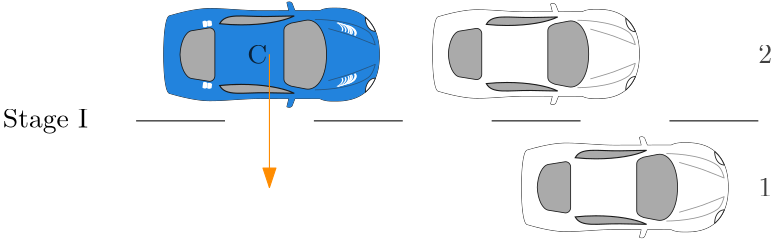 <?xml version="1.0"?>
<!DOCTYPE ipe SYSTEM "ipe.dtd">
<ipe version="70212" creator="Ipe 7.2.12">
<info created="D:20190508183704" modified="D:20190527175828"/>
<ipestyle name="basic">
<symbol name="arrow/arc(spx)">
<path stroke="sym-stroke" fill="sym-stroke" pen="sym-pen">
0 0 m
-1 0.333 l
-1 -0.333 l
h
</path>
</symbol>
<symbol name="arrow/farc(spx)">
<path stroke="sym-stroke" fill="white" pen="sym-pen">
0 0 m
-1 0.333 l
-1 -0.333 l
h
</path>
</symbol>
<symbol name="arrow/ptarc(spx)">
<path stroke="sym-stroke" fill="sym-stroke" pen="sym-pen">
0 0 m
-1 0.333 l
-0.8 0 l
-1 -0.333 l
h
</path>
</symbol>
<symbol name="arrow/fptarc(spx)">
<path stroke="sym-stroke" fill="white" pen="sym-pen">
0 0 m
-1 0.333 l
-0.8 0 l
-1 -0.333 l
h
</path>
</symbol>
<symbol name="mark/circle(sx)" transformations="translations">
<path fill="sym-stroke">
0.6 0 0 0.6 0 0 e
0.4 0 0 0.4 0 0 e
</path>
</symbol>
<symbol name="mark/disk(sx)" transformations="translations">
<path fill="sym-stroke">
0.6 0 0 0.6 0 0 e
</path>
</symbol>
<symbol name="mark/fdisk(sfx)" transformations="translations">
<group>
<path fill="sym-fill">
0.5 0 0 0.5 0 0 e
</path>
<path fill="sym-stroke" fillrule="eofill">
0.6 0 0 0.6 0 0 e
0.4 0 0 0.4 0 0 e
</path>
</group>
</symbol>
<symbol name="mark/box(sx)" transformations="translations">
<path fill="sym-stroke" fillrule="eofill">
-0.6 -0.6 m
0.6 -0.6 l
0.6 0.6 l
-0.6 0.6 l
h
-0.4 -0.4 m
0.4 -0.4 l
0.4 0.4 l
-0.4 0.4 l
h
</path>
</symbol>
<symbol name="mark/square(sx)" transformations="translations">
<path fill="sym-stroke">
-0.6 -0.6 m
0.6 -0.6 l
0.6 0.6 l
-0.6 0.6 l
h
</path>
</symbol>
<symbol name="mark/fsquare(sfx)" transformations="translations">
<group>
<path fill="sym-fill">
-0.5 -0.5 m
0.5 -0.5 l
0.5 0.5 l
-0.5 0.5 l
h
</path>
<path fill="sym-stroke" fillrule="eofill">
-0.6 -0.6 m
0.6 -0.6 l
0.6 0.6 l
-0.6 0.6 l
h
-0.4 -0.4 m
0.4 -0.4 l
0.4 0.4 l
-0.4 0.4 l
h
</path>
</group>
</symbol>
<symbol name="mark/cross(sx)" transformations="translations">
<group>
<path fill="sym-stroke">
-0.43 -0.57 m
0.57 0.43 l
0.43 0.57 l
-0.57 -0.43 l
h
</path>
<path fill="sym-stroke">
-0.43 0.57 m
0.57 -0.43 l
0.43 -0.57 l
-0.57 0.43 l
h
</path>
</group>
</symbol>
<symbol name="arrow/fnormal(spx)">
<path stroke="sym-stroke" fill="white" pen="sym-pen">
0 0 m
-1 0.333 l
-1 -0.333 l
h
</path>
</symbol>
<symbol name="arrow/pointed(spx)">
<path stroke="sym-stroke" fill="sym-stroke" pen="sym-pen">
0 0 m
-1 0.333 l
-0.8 0 l
-1 -0.333 l
h
</path>
</symbol>
<symbol name="arrow/fpointed(spx)">
<path stroke="sym-stroke" fill="white" pen="sym-pen">
0 0 m
-1 0.333 l
-0.8 0 l
-1 -0.333 l
h
</path>
</symbol>
<symbol name="arrow/linear(spx)">
<path stroke="sym-stroke" pen="sym-pen">
-1 0.333 m
0 0 l
-1 -0.333 l
</path>
</symbol>
<symbol name="arrow/fdouble(spx)">
<path stroke="sym-stroke" fill="white" pen="sym-pen">
0 0 m
-1 0.333 l
-1 -0.333 l
h
-1 0 m
-2 0.333 l
-2 -0.333 l
h
</path>
</symbol>
<symbol name="arrow/double(spx)">
<path stroke="sym-stroke" fill="sym-stroke" pen="sym-pen">
0 0 m
-1 0.333 l
-1 -0.333 l
h
-1 0 m
-2 0.333 l
-2 -0.333 l
h
</path>
</symbol>
<pen name="heavier" value="0.8"/>
<pen name="fat" value="1.2"/>
<pen name="ultrafat" value="2"/>
<symbolsize name="large" value="5"/>
<symbolsize name="small" value="2"/>
<symbolsize name="tiny" value="1.1"/>
<arrowsize name="large" value="10"/>
<arrowsize name="small" value="5"/>
<arrowsize name="tiny" value="3"/>
<color name="red" value="1 0 0"/>
<color name="green" value="0 1 0"/>
<color name="blue" value="0 0 1"/>
<color name="yellow" value="1 1 0"/>
<color name="orange" value="1 0.647 0"/>
<color name="gold" value="1 0.843 0"/>
<color name="purple" value="0.627 0.125 0.941"/>
<color name="gray" value="0.745"/>
<color name="brown" value="0.647 0.165 0.165"/>
<color name="navy" value="0 0 0.502"/>
<color name="pink" value="1 0.753 0.796"/>
<color name="seagreen" value="0.18 0.545 0.341"/>
<color name="turquoise" value="0.251 0.878 0.816"/>
<color name="violet" value="0.933 0.51 0.933"/>
<color name="darkblue" value="0 0 0.545"/>
<color name="darkcyan" value="0 0.545 0.545"/>
<color name="darkgray" value="0.663"/>
<color name="darkgreen" value="0 0.392 0"/>
<color name="darkmagenta" value="0.545 0 0.545"/>
<color name="darkorange" value="1 0.549 0"/>
<color name="darkred" value="0.545 0 0"/>
<color name="lightblue" value="0.678 0.847 0.902"/>
<color name="lightcyan" value="0.878 1 1"/>
<color name="lightgray" value="0.827"/>
<color name="lightgreen" value="0.565 0.933 0.565"/>
<color name="lightyellow" value="1 1 0.878"/>
<dashstyle name="dashed" value="[4] 0"/>
<dashstyle name="dotted" value="[1 3] 0"/>
<dashstyle name="dash dotted" value="[4 2 1 2] 0"/>
<dashstyle name="dash dot dotted" value="[4 2 1 2 1 2] 0"/>
<textsize name="large" value="\large"/>
<textsize name="Large" value="\Large"/>
<textsize name="LARGE" value="\LARGE"/>
<textsize name="huge" value="\huge"/>
<textsize name="Huge" value="\Huge"/>
<textsize name="small" value="\small"/>
<textsize name="footnote" value="\footnotesize"/>
<textsize name="tiny" value="\tiny"/>
<textstyle name="center" begin="\begin{center}" end="\end{center}"/>
<textstyle name="itemize" begin="\begin{itemize}" end="\end{itemize}"/>
<textstyle name="item" begin="\begin{itemize}\item{}" end="\end{itemize}"/>
<gridsize name="4 pts" value="4"/>
<gridsize name="8 pts (~3 mm)" value="8"/>
<gridsize name="16 pts (~6 mm)" value="16"/>
<gridsize name="32 pts (~12 mm)" value="32"/>
<gridsize name="10 pts (~3.5 mm)" value="10"/>
<gridsize name="20 pts (~7 mm)" value="20"/>
<gridsize name="14 pts (~5 mm)" value="14"/>
<gridsize name="28 pts (~10 mm)" value="28"/>
<gridsize name="56 pts (~20 mm)" value="56"/>
<anglesize name="90 deg" value="90"/>
<anglesize name="60 deg" value="60"/>
<anglesize name="45 deg" value="45"/>
<anglesize name="30 deg" value="30"/>
<anglesize name="22.5 deg" value="22.5"/>
<opacity name="10%" value="0.1"/>
<opacity name="30%" value="0.3"/>
<opacity name="50%" value="0.5"/>
<opacity name="75%" value="0.75"/>
<layout paper="416 384" origin="0 0" frame="416 384"/>
<tiling name="falling" angle="-60" step="4" width="1"/>
<tiling name="rising" angle="30" step="4" width="1"/>
</ipestyle>
<page>
<layer name="alpha"/>
<view layers="alpha" active="alpha"/>
<text layer="alpha" matrix="1 0 0 1 0 -8" transformations="translations" pos="16 320" stroke="black" type="label" width="30.718" height="6.815" depth="1.93" valign="center">Stage I</text>
<group matrix="0.0820904 0 0 -0.0820904 73.3428 355.384">
<group>
<path stroke="0.098" fill="1" pen="0.3">
557.588 7.00009 m
556.079 7.0091
552.867 7.30499
551.119 7.93759 c
547.619 9.43759 l
556.275 45.3751 l
431.464 45.6564 l
429.028 45.6613
426.576 45.6423
424.12 45.6251 c
419.208 45.5908
414.256 45.5206
409.277 45.4064 c
401.984 45.2391
394.608 44.9935
387.215 44.6876 c
386.819 44.6713
386.423 44.642
386.027 44.6251 c
371.095 43.995
356.02 43.1334
340.996 42.1876 c
320.67 40.9049
300.476 39.4803
280.872 38.3126 c
266.344 37.4473
252.14 36.7331
238.497 36.3126 c
229.128 36.0239
220.034 35.8561
211.248 35.9064 c
206.932 35.9311
202.68 35.9997
198.529 36.1251 c
194.378 36.2506
190.149 36.4805
185.873 36.7814 c
183.735 36.9319
181.595 37.0916
179.436 37.2814 c
172.967 37.8498
166.391 38.6028
159.842 39.4689 c
159.832 39.4699
159.821 39.4679
159.811 39.4689 c
155.438 40.0475
151.092 40.6944
146.749 41.3751 c
142.405 42.0558
138.075 42.773
133.811 43.5314 c
129.557 44.288
125.341 45.0967
121.218 45.9064 c
121.208 45.9084
121.196 45.9044
121.186 45.9064 c
119.12 46.3123
117.117 46.7106
115.093 47.1251 c
109.031 48.3668
103.159 49.6412
97.5928 50.9064 c
97.5827 50.9084
97.5717 50.9044
97.5616 50.9064 c
93.8452 51.7513
90.2744 52.5815
86.843 53.4064 c
79.9792 55.0548
73.7277 56.641
68.312 58.0626 c
60.1884 60.1951
53.9295 61.9899
50.2184 63.0626 c
47.7448 63.7784
46.4059 64.1876
46.4059 64.1876 c
32.7186 67.9376 l
31.8162 68.1864
30.9405 68.6306
30.0936 69.2501 c
29.8059 69.4606
29.5313 69.6861
29.2499 69.9376 c
28.1503 70.9172
27.0989 72.2083
26.0937 73.7814 c
26.0891 73.7884
26.0983 73.8057
26.0937 73.8126 c
25.5933 74.5974
25.0712 75.4531
24.5937 76.3751 c
24.5895 76.3831
24.5979 76.3983
24.5937 76.4063 c
24.1161 77.33
23.6425 78.3205
23.1875 79.3751 c
23.1838 79.384
23.1912 79.3972
23.1875 79.4062 c
19.5204 87.9157
16.5674 100.538
14.25 115.625 c
14.2485 115.635
14.2515 115.646
14.25 115.656 c
14.2141 115.89
14.1919 116.14
14.1563 116.375 c
13.6517 119.706
13.1643 123.173
12.7188 126.719 c
12.6883 126.961
12.6553 127.194
12.6251 127.437 c
12.1235 131.481
11.6783 135.64
11.2501 139.906 c
11.2491 139.916
11.2511 139.927
11.2501 139.937 c
11.0365 142.066
10.821 144.232
10.6251 146.406 c
10.6242 146.416
10.626 146.427
10.6251 146.437 c
10.4293 148.612
10.2411 150.787
10.0626 153 c
10.0618 153.01
10.0634 153.021
10.0626 153.031 c
9.70484 157.469
9.38442 161.977
9.09385 166.531 c
9.0932 166.541
9.09451 166.552
9.09385 166.562 c
8.22126 180.246
7.63427 194.351
7.31262 208.125 c
7.31238 208.135
7.31286 208.145
7.31262 208.156 c
7.09819 217.345
7.00002 226.369
7.00002 235.063 c
7.00002 236.03
7.02757 237.025
7.03127 238 c
7.02757 238.975
7.00002 239.97
7.00002 240.938 c
7.00002 249.631
7.09818 258.655
7.31252 267.844 c
7.31276 267.854
7.31228 267.865
7.31252 267.875 c
7.63417 281.649
8.22116 295.753
9.09375 309.437 c
9.09441 309.448
9.0931 309.459
9.09375 309.469 c
9.38432 314.023
9.70474 318.531
10.0625 322.969 c
10.0633 322.979
10.0617 322.99
10.0625 323 c
10.241 325.213
10.4292 327.388
10.625 329.562 c
10.6259 329.573
10.6241 329.583
10.625 329.594 c
10.8209 331.768
11.0364 333.934
11.25 336.062 c
11.251 336.073
11.249 336.083
11.25 336.094 c
11.6782 340.36
12.1234 344.519
12.625 348.562 c
12.6552 348.806
12.6882 349.038
12.7187 349.281 c
13.1642 352.827
13.6516 356.293
14.1562 359.625 c
14.1918 359.86
14.214 360.109
14.2499 360.344 c
14.2514 360.354
14.2484 360.365
14.2499 360.375 c
16.5673 375.462
19.5203 388.084
23.1874 396.593 c
23.1911 396.602
23.1837 396.616
23.1874 396.625 c
23.6424 397.679
24.116 398.67
24.5936 399.593 c
24.5978 399.601
24.5894 399.617
24.5936 399.625 c
25.0711 400.547
25.5932 401.402
26.0936 402.187 c
26.0982 402.194
26.089 402.211
26.0936 402.218 c
27.0988 403.791
28.1502 405.082
29.2498 406.062 c
29.5312 406.314
29.8058 406.539
30.0935 406.75 c
30.9404 407.369
31.8161 407.813
32.7185 408.062 c
46.4058 411.812 l
46.4058 411.812
47.7447 412.221
50.2183 412.937 c
53.9294 414.01
60.1883 415.805
68.3119 417.937 c
73.7276 419.359
79.9791 420.945
86.8429 422.593 c
90.2743 423.418
93.8451 424.248
97.5615 425.093 c
97.5717 425.095
97.5826 425.091
97.5927 425.093 c
103.159 426.359
109.031 427.633
115.093 428.875 c
117.116 429.289
119.12 429.687
121.186 430.093 c
121.196 430.095
121.207 430.091
121.217 430.093 c
125.341 430.903
129.557 431.712
133.811 432.468 c
138.075 433.227
142.405 433.944
146.748 434.625 c
151.092 435.305
155.438 435.952
159.811 436.531 c
159.821 436.532
159.832 436.53
159.842 436.531 c
166.391 437.397
172.967 438.15
179.436 438.718 c
181.595 438.908
183.735 439.068
185.873 439.218 c
190.149 439.519
194.378 439.749
198.529 439.875 c
202.68 440
206.932 440.069
211.248 440.093 c
220.034 440.144
229.128 439.976
238.497 439.687 c
252.14 439.267
266.344 438.552
280.872 437.687 c
300.476 436.519
320.67 435.095
340.996 433.812 c
356.02 432.866
371.095 432.005
386.027 431.375 c
386.423 431.358
386.819 431.328
387.215 431.312 c
394.608 431.006
401.984 430.761
409.277 430.593 c
414.255 430.479
419.208 430.409
424.12 430.375 c
426.576 430.357
429.028 430.338
431.464 430.343 c
556.275 430.625 l
547.619 466.562 l
551.119 468.062 l
552.867 468.695
556.079 468.991
557.588 469 c
558.436 469.005
559.343 468.925
560.275 468.75 c
560.586 468.691
560.899 468.609
561.213 468.531 c
561.517 468.455
561.845 468.374
562.15 468.281 c
562.779 468.088
563.414 467.859
564.025 467.593 c
565.847 466.8
567.559 465.662
568.806 464.281 c
568.816 464.27
568.828 464.26
568.838 464.25 c
569.462 463.552
569.95 462.798
570.306 461.968 c
582.462 430.656 l
692.399 430.906 l
693.146 431.28
693.875 431.651
694.617 432 c
697.597 433.399
700.528 434.597
703.461 435.625 c
704.923 436.137
706.379 436.6
707.836 437.031 c
712.936 438.538
718.024 439.582
723.18 440.281 c
726.126 440.68
729.105 440.975
732.117 441.187 c
733.623 441.293
735.151 441.367
736.679 441.437 c
739.736 441.577
742.818 441.65
745.992 441.687 c
752.339 441.761
758.971 441.687
765.992 441.687 c
776.402 441.687
786.314 441.156
795.773 440.125 c
799.556 439.712
803.264 439.227
806.897 438.656 c
814.165 437.513
821.126 436.037
827.803 434.281 c
829.473 433.842
831.139 433.382
832.772 432.906 c
837.671 431.477
842.385 429.88
846.959 428.125 c
848.484 427.539
850.002 426.964
851.491 426.343 c
854.469 425.102
857.373 423.786
860.209 422.406 c
861.628 421.716
863.045 421.005
864.428 420.281 c
867.194 418.832
869.895 417.301
872.522 415.718 c
873.835 414.927
875.118 414.105
876.397 413.281 c
882.791 409.161
888.76 404.655
894.303 399.75 c
898.731 395.83
902.904 391.67
906.803 387.281 c
906.808 387.275
906.798 387.255
906.803 387.25 c
907.773 386.157
908.74 385.058
909.678 383.937 c
909.683 383.931
909.673 383.912
909.678 383.906 c
910.615 382.785
911.553 381.648
912.459 380.5 c
912.464 380.494
912.454 380.475
912.459 380.469 c
915.184 377.01
917.772 373.45
920.209 369.75 c
920.214 369.743
920.204 369.726
920.209 369.719 c
921.018 368.49
921.838 367.254
922.615 366 c
922.62 365.992
922.61 365.976
922.615 365.969 c
924.955 362.191
927.182 358.316
929.24 354.312 c
929.244 354.304
929.236 354.289
929.24 354.281 c
929.923 352.952
930.588 351.603
931.24 350.25 c
931.244 350.242
931.236 350.227
931.24 350.219 c
931.892 348.865
932.556 347.502
933.177 346.125 c
933.181 346.116
933.173 346.102
933.177 346.094 c
934.424 343.331
935.615 340.542
936.74 337.688 c
936.744 337.679
936.736 337.665
936.74 337.656 c
937.3 336.233
937.835 334.789
938.365 333.344 c
938.368 333.335
938.362 333.322
938.365 333.313 c
938.895 331.867
939.427 330.405
939.927 328.938 c
940.427 327.471
940.926 325.989
941.396 324.5 c
941.399 324.491
941.393 324.478
941.396 324.469 c
941.866 322.98
942.33 321.478
942.771 319.969 c
942.774 319.959
942.768 319.947
942.771 319.938 c
943.211 318.428
943.641 316.905
944.052 315.375 c
944.055 315.365
944.049 315.354
944.052 315.344 c
945.29 310.734
946.421 306.038
947.396 301.25 c
947.396 301.219 l
947.719 299.63
948.007 298.015
948.302 296.407 c
948.302 296.375 l
950.377 285.057
951.764 273.313
952.458 261.157 c
952.459 261.146
952.458 261.136
952.458 261.125 c
952.556 259.398
952.637 257.65
952.708 255.907 c
952.709 255.896
952.708 255.886
952.708 255.875 c
952.851 252.379
952.955 248.868
952.99 245.313 c
952.99 245.303
952.99 245.292
952.99 245.282 c
953.007 243.499
953 241.704
952.99 239.907 c
952.99 239.271
952.968 238.635
952.959 238.001 c
952.969 237.366
952.99 236.73
952.99 236.094 c
953 234.297
953.007 232.502
952.99 230.719 c
952.99 230.709
952.99 230.698
952.99 230.688 c
952.956 227.133
952.851 223.623
952.708 220.126 c
952.708 220.115
952.709 220.105
952.708 220.094 c
952.637 218.351
952.556 216.604
952.458 214.876 c
952.458 214.865
952.459 214.855
952.458 214.844 c
951.764 202.688
950.377 190.944
948.302 179.626 c
948.302 179.594 l
948.007 177.986
947.719 176.371
947.396 174.782 c
947.396 174.751 l
946.421 169.963
945.29 165.267
944.052 160.657 c
944.049 160.647
944.055 160.636
944.052 160.626 c
943.641 159.096
943.211 157.573
942.771 156.063 c
942.768 156.053
942.774 156.042
942.771 156.032 c
942.33 154.523
941.866 153.021
941.396 151.532 c
941.393 151.523
941.399 151.51
941.396 151.501 c
940.926 150.013
940.427 148.531
939.927 147.063 c
939.427 145.596
938.895 144.134
938.365 142.688 c
938.362 142.679
938.368 142.666
938.365 142.657 c
937.835 141.212
937.3 139.768
936.74 138.345 c
936.736 138.336
936.744 138.322
936.74 138.314 c
935.615 135.459
934.424 132.67
933.177 129.907 c
933.173 129.899
933.181 129.885
933.177 129.876 c
932.556 128.499
931.892 127.136
931.24 125.782 c
931.236 125.774
931.244 125.759
931.24 125.751 c
930.588 124.398
929.923 123.049
929.24 121.72 c
929.236 121.712
929.244 121.697
929.24 121.689 c
927.182 117.685
924.955 113.811
922.615 110.032 c
922.61 110.025
922.62 110.009
922.615 110.001 c
921.838 108.747
921.018 107.511
920.209 106.282 c
920.204 106.276
920.214 106.258
920.209 106.251 c
917.772 102.551
915.184 98.9907
912.459 95.5325 c
912.454 95.5266
912.464 95.5073
912.459 95.5013 c
911.553 94.3528
910.615 93.216
909.678 92.0951 c
909.673 92.0891
909.683 92.0698
909.678 92.0639 c
908.74 90.943
907.773 89.8443
906.803 88.7514 c
906.798 88.7454
906.808 88.7261
906.803 88.7202 c
902.904 84.3312
898.731 80.1709
894.303 76.2515 c
888.76 71.3457
882.791 66.8403
876.397 62.7202 c
875.118 61.8962
873.835 61.074
872.522 60.2827 c
869.895 58.7002
867.194 57.1689
864.428 55.7202 c
863.045 54.9958
861.628 54.2855
860.209 53.5952 c
857.373 52.2147
854.469 50.8991
851.491 49.6577 c
850.002 49.037
848.484 48.4617
846.959 47.8765 c
842.385 46.1206
837.671 44.5239
832.772 43.0952 c
831.139 42.619
829.473 42.1592
827.803 41.7202 c
821.126 39.9641
814.165 38.4877
806.897 37.3452 c
803.264 36.7739
799.556 36.2889
795.773 35.8765 c
786.314 34.8439
776.402 34.3126
765.992 34.3126 c
758.971 34.3126
752.339 34.2385
745.992 34.3126 c
742.818 34.3499
739.737 34.4227
736.68 34.5626 c
735.151 34.6326
733.623 34.7065
732.117 34.8126 c
729.106 35.025
726.126 35.3196
723.18 35.7189 c
718.024 36.4174
712.936 37.4614
707.836 38.9689 c
706.379 39.3997
704.923 39.8626
703.461 40.3751 c
700.529 41.4031
697.597 42.6006
694.618 44.0001 c
693.875 44.3488
693.146 44.72
692.399 45.0939 c
582.463 45.3439 l
570.306 14.0314 l
569.95 13.2014
569.462 12.4481
568.838 11.7502 c
568.828 11.7397
568.816 11.7296
568.806 11.7189 c
567.559 10.3379
565.847 9.19995
564.025 8.40643 c
563.414 8.1405
562.779 7.91202
562.15 7.71893 c
561.845 7.62564
561.517 7.54456
561.213 7.46893 c
560.899 7.39124
560.586 7.30869
560.275 7.25018 c
559.343 7.07428
558.436 6.99521
557.588 7.00018 c
557.588 7.00009 l
h
</path>
<path fill="0.133 0.513 0.866" opacity="80%">
557.588 7.00009 m
556.079 7.0091
552.867 7.30621
551.119 7.93759 c
547.619 9.43759 l
556.275 45.2814 l
431.464 45.5626 l
353.501 45.728
264.942 34.0589
198.529 36.0626 c
132.117 38.0663
46.4058 64.0626
46.4058 64.0626 c
32.7184 67.8439 l
13.4672 73.1401
6.99997 165.211
6.99997 234.625 c
6.99997 235.738
7.02662 236.878
7.03122 238 c
7.02662 239.122
6.99997 240.262
6.99997 241.375 c
6.99997 310.789
13.4672 402.86
32.7184 408.156 c
46.4058 411.938 l
46.4058 411.938
132.117 437.934
198.529 439.938 c
264.942 441.941
353.501 430.272
431.464 430.438 c
556.275 430.719 l
547.619 466.563 l
551.119 468.063 l
552.867 468.694
556.079 468.991
557.588 469 c
558.436 469.005
559.343 468.926
560.275 468.75 c
560.586 468.692
560.899 468.609
561.213 468.531 c
561.517 468.456
561.845 468.375
562.15 468.281 c
562.779 468.089
563.414 467.859
564.025 467.594 c
565.847 466.802
567.559 465.691
568.806 464.313 c
568.816 464.302
568.828 464.292
568.838 464.281 c
569.462 463.585
569.95 462.829
570.306 462 c
582.462 430.75 l
692.399 431 l
716.299 442.943
737.91 441.719
765.992 441.719 c
899.241 441.719
953.618 355.133
952.99 240.344 c
952.99 239.564
952.971 238.778
952.959 238 c
952.971 237.222
952.99 236.437
952.99 235.656 c
953.618 120.868
899.241 34.2814
765.992 34.2814 c
737.91 34.2814
716.299 33.0577
692.399 45.0001 c
582.462 45.2501 l
570.306 14.0002 l
569.95 13.1717
569.462 12.4155
568.838 11.7189 c
568.828 11.7085
568.816 11.6983
568.806 11.6877 c
567.559 10.3092
565.847 9.19846
564.025 8.40644 c
563.414 8.14099
562.779 7.91162
562.15 7.71894 c
561.845 7.62586
561.517 7.54434
561.213 7.46894 c
560.899 7.39136
560.586 7.3086
560.275 7.25019 c
559.343 7.07459
558.436 6.99521
557.588 7.00019 c
557.588 7.00009 l
h
</path>
<path fill="0.666" opacity="90%">
347.403 368.543 m
314.039 368.543
282.096 370.343
252.591 373.606 c
278.252 422.32
350.576 403.871
458.152 405.137 c
507.838 405.722
547.695 407.016
579.682 407.512 c
532.522 384.178
446.155 368.543
347.403 368.543 c
h
</path>
<path fill="0.666" opacity="50%">
347.403 368.543 m
344.196 368.543
341.02 368.573
337.841 368.606 c
338.659 384.777
344.269 398.862
352.434 407.45 c
357.106 407.374
361.929 407.253
366.871 407.106 c
358.306 398.914
352.279 384.878
351.153 368.543 c
349.902 368.538
348.658 368.543
347.403 368.543 c
h
</path>
<path stroke="0.098" fill="1" pen="0.3" fillrule="wind">
936.084 340.807 m
930.99 341.401 l
909.446 343.913
893.302 367.379
891.71 395.932 c
891.335 403.057 l
896.584 398.213 l
912.474 383.533
924.888 365.706
933.99 345.463 c
936.084 340.807 l
936.084 340.807 l
h
</path>
<path stroke="0.16" pen="0.3" cap="1" join="1" opacity="50%">
730.537 351.805 m
730.537 351.805
810.215 329.209
835.914 319.823 c
862.753 310.021
934.773 280.678
934.773 280.678 c
934.773 280.678
926.032 323.147
904.29 338.596 c
827.066 393.465
671.604 392.449
671.604 392.449 c
</path>
<path fill="1" gradient="glinearGradient4149">
817.032 331.145 m
812.595 333.489 l
813.584 334.645
814.39 335.917
814.97 337.332 c
819.768 349.049
804.234 366.568
788.095 373.114 c
787.578 373.323
786.282 373.954
784.689 374.77 c
798.314 370.895 l
815.62 362.437
825.784 347.813
821.314 336.895 c
820.397 334.657
818.938 332.729
817.032 331.145 c
h
</path>
<path fill="1" gradient="glinearGradient4203">
825.617 326.684 m
821.179 329.027 l
822.168 330.184
822.975 331.456
823.554 332.871 c
828.352 344.588
812.818 362.107
796.679 368.652 c
796.163 368.862
794.866 369.493
793.273 370.309 c
806.898 366.434 l
824.204 357.976
834.368 343.352
829.898 332.434 c
828.982 330.196
827.523 328.268
825.617 326.684 c
h
</path>
<path fill="1" gradient="glinearGradient4155">
831.804 325.269 m
827.366 327.613 l
828.355 328.77
829.162 330.042
829.741 331.457 c
834.539 343.174
819.005 360.693
802.866 367.238 c
802.35 367.448
801.054 368.079
799.46 368.894 c
813.085 365.019 l
830.391 356.562
840.555 341.938
836.085 331.019 c
835.169 328.782
833.71 326.853
831.804 325.269 c
h
</path>
<path fill="1" gradient="glinearGradient4205">
848.71 320.996 m
842.523 322.84 l
843.483 324.553
844.177 326.372
844.554 328.309 c
847.673 344.343
823.592 362.592
801.523 366.809 c
798.128 367.457
772.639 375.385
769.365 375.613 c
769.365 379.738 l
810.804 367.59 l
837.09 362.094
855.753 345.142
852.679 329.34 c
852.083 326.278
850.723 323.48
848.71 320.996 c
h
</path>
<path fill="1" gradient="glinearGradient4207">
848.71 320.996 m
842.523 322.84 l
843.483 324.553
844.177 326.372
844.554 328.309 c
847.673 344.343
823.592 362.592
801.523 366.809 c
798.128 367.457
772.639 375.385
769.365 375.613 c
769.365 379.738 l
810.804 367.59 l
837.09 362.094
855.753 345.142
852.679 329.34 c
852.083 326.278
850.723 323.48
848.71 320.996 c
h
</path>
<path fill="1" gradient="glinearGradient4209">
804.186 335.764 m
800.222 337.858 l
801.105 338.891
801.826 340.028
802.343 341.292 c
806.629 351.759
792.753 367.409
778.336 373.256 c
777.874 373.443
776.716 374.007
775.293 374.735 c
787.464 371.274 l
802.924 363.718
812.004 350.654
808.01 340.901 c
807.192 338.902
805.888 337.179
804.186 335.764 c
h
</path>
<path fill="1" gradient="glinearGradient4153">
790.378 339.338 m
786.414 341.431 l
787.298 342.465
788.018 343.601
788.536 344.865 c
792.822 355.332
778.945 370.982
764.528 376.829 c
764.067 377.016
762.909 377.58
761.485 378.309 c
773.657 374.847 l
789.116 367.292
798.197 354.227
794.203 344.474 c
793.384 342.475
792.081 340.752
790.378 339.338 c
h
</path>
<path fill="1" gradient="glinearGradient4211">
180.329 359.03 m
188.622 357.007
195.814 357.552
200.126 364.818 c
197.633 382.714 l
190.758 388.888
183.882 387.665
177.007 382.87 c
180.329 359.03 l
h
</path>
<path fill="1" gradient="glinearGradient4213">
200.605 362.294 m
208.755 361.084
215.771 361.721
219.448 367.802 c
217.075 384.836 l
210.591 387.81
204.092 390.045
197.444 384.984 c
200.605 362.294 l
h
</path>
<path fill="0.098" fillrule="wind" opacity="90%">
347.403 366.057 m
313.949 366.057
281.911 367.846
252.31 371.119 c
248.654 371.526 l
250.373 374.776 l
257.044 387.44
266.934 395.889
279.435 401.213 c
291.936 406.537
307.007 408.826
324.528 409.651 c
359.57 411.3
404.482 407.019
458.12 407.651 c
507.779 408.235
547.628 409.529
579.65 410.026 c
580.775 405.276 l
532.926 381.6
446.419 366.057
347.403 366.057 c
h
347.403 371.057 m
438.572 371.057
519.15 384.536
567.494 404.776 c
537.542 404.193
502.282 403.17
458.183 402.651 c
404.246 402.016
359.207 406.303
324.778 404.682 c
307.564 403.871
293.011 401.576
281.372 396.619 c
270.919 392.167
262.887 385.465
256.873 375.713 c
285.18 372.73
315.607 371.057
347.403 371.057 c
h
</path>
<path stroke="0.098" fill="0.666" pen="0.3" opacity="90%">
207.56 120.688 m
129.811 133.156 l
102.661 137.51
80.864 181.929
78.8117 238 c
80.864 294.071
102.661 338.49
129.811 342.844 c
207.56 355.313 l
220.856 355.313
231.56 344.609
231.56 331.313 c
231.56 144.688 l
231.56 131.392
220.856 120.688
207.56 120.688 c
h
</path>
<path stroke="0.098" fill="0.666" pen="0.3" opacity="90%">
639.024 86.4689 m
636.055 86.4689
633.131 86.801
630.243 87.4376 c
630.233 87.4276
630.222 87.4166
630.212 87.4064 c
566.369 99.7189 l
548.641 106.324
534.369 113.991
534.369 131.719 c
534.369 344.281 l
534.369 362.009
548.641 369.677
566.369 376.281 c
630.212 388.594 l
630.222 388.584
630.233 388.573
630.243 388.563 c
633.131 389.199
636.055 389.531
639.024 389.531 c
684.42 389.531
721.222 332.169
721.336 238 c
721.222 143.832
684.42 86.469
639.024 86.469 c
639.024 86.4689 l
h
</path>
<path fill="0.666" opacity="90%">
347.403 107.457 m
314.039 107.457
282.096 105.657
252.591 102.394 c
278.252 53.6805
350.576 72.1289
458.152 70.863 c
507.838 70.2783
547.695 68.9837
579.682 68.488 c
532.522 91.8221
446.155 107.457
347.403 107.457 c
h
</path>
<path fill="0.666" opacity="50%">
347.403 107.457 m
344.196 107.457
341.02 107.427
337.841 107.394 c
338.659 91.2232
344.269 77.1377
352.434 68.5505 c
357.106 68.6261
361.929 68.747
366.871 68.8942 c
358.306 77.0865
352.279 91.1222
351.153 107.457 c
349.902 107.462
348.658 107.457
347.403 107.457 c
h
</path>
<path stroke="0.098" fill="1" pen="0.3" fillrule="wind">
936.084 136.193 m
930.99 135.599 l
909.446 133.087
893.302 109.621
891.71 81.0682 c
891.335 73.9432 l
896.584 78.7869 l
912.474 93.4674
924.888 111.294
933.99 131.537 c
936.084 136.193 l
936.084 136.193 l
h
</path>
<path stroke="0.16" pen="0.3" cap="1" join="1" opacity="50%">
730.537 124.195 m
730.537 124.195
810.215 146.792
835.914 156.177 c
862.753 165.979
934.773 195.323
934.773 195.323 c
934.773 195.323
926.032 152.853
904.29 137.404 c
827.066 82.5347
671.604 83.5508
671.604 83.5508 c
</path>
<path fill="1" gradient="glinearGradient4185">
817.032 144.855 m
812.595 142.512 l
813.584 141.355
814.39 140.083
814.97 138.668 c
819.768 126.951
804.234 109.432
788.095 102.887 c
787.578 102.677
786.282 102.046
784.689 101.23 c
798.314 105.105 l
815.62 113.563
825.784 128.187
821.314 139.105 c
820.397 141.343
818.938 143.271
817.032 144.855 c
h
</path>
<path fill="1" gradient="glinearGradient4187">
825.617 149.316 m
821.179 146.973 l
822.168 145.816
822.975 144.544
823.554 143.129 c
828.352 131.412
812.818 113.893
796.679 107.348 c
796.163 107.138
794.866 106.507
793.273 105.691 c
806.898 109.566 l
824.204 118.024
834.368 132.648
829.898 143.566 c
828.982 145.804
827.523 147.732
825.617 149.316 c
h
</path>
<path fill="1" gradient="glinearGradient4189">
831.804 150.731 m
827.366 148.387 l
828.355 147.23
829.162 145.958
829.741 144.543 c
834.539 132.826
819.005 115.307
802.866 108.762 c
802.35 108.552
801.054 107.921
799.46 107.106 c
813.085 110.981 l
830.391 119.438
840.555 134.063
836.085 144.981 c
835.169 147.218
833.71 149.147
831.804 150.731 c
h
</path>
<path fill="1" gradient="glinearGradient4191">
848.71 155.004 m
842.523 153.16 l
843.483 151.447
844.177 149.628
844.554 147.691 c
847.673 131.658
823.592 113.408
801.523 109.191 c
798.128 108.543
772.639 100.615
769.365 100.387 c
769.365 96.262 l
810.804 108.41 l
837.09 113.906
855.753 130.858
852.679 146.66 c
852.083 149.722
850.723 152.52
848.71 155.004 c
h
</path>
<path fill="1" gradient="glinearGradient4193">
848.71 155.004 m
842.523 153.16 l
843.483 151.447
844.177 149.628
844.554 147.691 c
847.673 131.658
823.592 113.408
801.523 109.191 c
798.128 108.543
772.639 100.615
769.365 100.387 c
769.365 96.262 l
810.804 108.41 l
837.09 113.906
855.753 130.858
852.679 146.66 c
852.083 149.722
850.723 152.52
848.71 155.004 c
h
</path>
<path fill="1" gradient="glinearGradient4195">
804.186 140.236 m
800.222 138.142 l
801.105 137.109
801.826 135.973
802.343 134.708 c
806.629 124.241
792.753 108.591
778.336 102.744 c
777.874 102.557
776.716 101.993
775.293 101.265 c
787.464 104.726 l
802.924 112.282
812.004 125.346
808.01 135.099 c
807.192 137.098
805.888 138.821
804.186 140.236 c
h
</path>
<path fill="1" gradient="glinearGradient4197">
790.378 136.663 m
786.414 134.569 l
787.298 133.535
788.018 132.399
788.536 131.135 c
792.822 120.668
778.945 105.018
764.528 99.1709 c
764.067 98.9837
762.909 98.4199
761.485 97.6913 c
773.657 101.153 l
789.116 108.708
798.197 121.773
794.203 131.526 c
793.384 133.525
792.081 135.248
790.378 136.663 c
h
</path>
<path fill="1" gradient="glinearGradient4199">
180.329 116.97 m
188.622 118.993
195.814 118.448
200.126 111.182 c
197.633 93.2858 l
190.758 87.1125
183.882 88.3348
177.007 93.1303 c
180.329 116.97 l
180.329 116.97 l
h
</path>
<path fill="1" gradient="glinearGradient4201">
200.605 113.706 m
208.755 114.917
215.771 114.279
219.448 108.198 c
217.075 91.1645 l
210.591 88.1898
204.092 85.9549
197.444 91.0166 c
200.605 113.706 l
h
</path>
<path fill="0.098" fillrule="wind" opacity="90%">
347.403 109.943 m
313.949 109.943
281.911 108.154
252.31 104.881 c
248.654 104.474 l
250.373 101.224 l
257.044 88.56
266.934 80.111
279.435 74.7869 c
291.936 69.4628
307.007 67.1743
324.528 66.3494 c
359.57 64.6996
404.482 68.9806
458.12 68.3494 c
507.779 67.765
547.628 66.4707
579.65 65.9744 c
580.775 70.7244 l
532.926 94.3998
446.419 109.943
347.403 109.943 c
h
347.403 104.943 m
438.572 104.943
519.15 91.4645
567.494 71.2244 c
537.542 71.8068
502.282 72.8304
458.183 73.3494 c
404.246 73.9841
359.207 69.6973
324.778 71.3182 c
307.564 72.1287
293.011 74.4236
281.372 79.3807 c
270.919 83.8328
262.887 90.535
256.873 100.287 c
285.18 103.27
315.607 104.943
347.403 104.943 c
h
</path>
</group>
</group>
<group matrix="0.0785873 0 0 -0.0785873 202.227 306.778">
<group>
<path stroke="0.098" fill="0" pen="0.3">
557.588 7.00009 m
556.079 7.0091
552.867 7.30499
551.119 7.93759 c
547.619 9.43759 l
556.275 45.3751 l
431.464 45.6564 l
429.028 45.6613
426.576 45.6423
424.12 45.6251 c
419.208 45.5908
414.256 45.5206
409.277 45.4064 c
401.984 45.2391
394.608 44.9935
387.215 44.6876 c
386.819 44.6713
386.423 44.642
386.027 44.6251 c
371.095 43.995
356.02 43.1334
340.996 42.1876 c
320.67 40.9049
300.476 39.4803
280.872 38.3126 c
266.344 37.4473
252.14 36.7331
238.497 36.3126 c
229.128 36.0239
220.034 35.8561
211.248 35.9064 c
206.932 35.9311
202.68 35.9997
198.529 36.1251 c
194.378 36.2506
190.149 36.4805
185.873 36.7814 c
183.735 36.9319
181.595 37.0916
179.436 37.2814 c
172.967 37.8498
166.391 38.6028
159.842 39.4689 c
159.832 39.4699
159.821 39.4679
159.811 39.4689 c
155.438 40.0475
151.092 40.6944
146.749 41.3751 c
142.405 42.0558
138.075 42.773
133.811 43.5314 c
129.557 44.288
125.341 45.0967
121.218 45.9064 c
121.208 45.9084
121.196 45.9044
121.186 45.9064 c
119.12 46.3123
117.117 46.7106
115.093 47.1251 c
109.031 48.3668
103.159 49.6412
97.5928 50.9064 c
97.5827 50.9084
97.5717 50.9044
97.5616 50.9064 c
93.8452 51.7513
90.2744 52.5815
86.843 53.4064 c
79.9792 55.0548
73.7277 56.641
68.312 58.0626 c
60.1884 60.1951
53.9295 61.9899
50.2184 63.0626 c
47.7448 63.7784
46.4059 64.1876
46.4059 64.1876 c
32.7186 67.9376 l
31.8162 68.1864
30.9405 68.6306
30.0936 69.2501 c
29.8059 69.4606
29.5313 69.6861
29.2499 69.9376 c
28.1503 70.9172
27.0989 72.2083
26.0937 73.7814 c
26.0891 73.7884
26.0983 73.8057
26.0937 73.8126 c
25.5933 74.5974
25.0712 75.4531
24.5937 76.3751 c
24.5895 76.3831
24.5979 76.3983
24.5937 76.4063 c
24.1161 77.33
23.6425 78.3205
23.1875 79.3751 c
23.1838 79.384
23.1912 79.3972
23.1875 79.4062 c
19.5204 87.9157
16.5674 100.538
14.25 115.625 c
14.2485 115.635
14.2515 115.646
14.25 115.656 c
14.2141 115.89
14.1919 116.14
14.1563 116.375 c
13.6517 119.706
13.1643 123.173
12.7188 126.719 c
12.6883 126.961
12.6553 127.194
12.6251 127.437 c
12.1235 131.481
11.6783 135.64
11.2501 139.906 c
11.2491 139.916
11.2511 139.927
11.2501 139.937 c
11.0365 142.066
10.821 144.232
10.6251 146.406 c
10.6242 146.416
10.626 146.427
10.6251 146.437 c
10.4293 148.612
10.2411 150.787
10.0626 153 c
10.0618 153.01
10.0634 153.021
10.0626 153.031 c
9.70484 157.469
9.38442 161.977
9.09385 166.531 c
9.0932 166.541
9.09451 166.552
9.09385 166.562 c
8.22126 180.246
7.63427 194.351
7.31262 208.125 c
7.31238 208.135
7.31286 208.145
7.31262 208.156 c
7.09819 217.345
7.00002 226.369
7.00002 235.063 c
7.00002 236.03
7.02757 237.025
7.03127 238 c
7.02757 238.975
7.00002 239.97
7.00002 240.938 c
7.00002 249.631
7.09818 258.655
7.31252 267.844 c
7.31276 267.854
7.31228 267.865
7.31252 267.875 c
7.63417 281.649
8.22116 295.753
9.09375 309.437 c
9.09441 309.448
9.0931 309.459
9.09375 309.469 c
9.38432 314.023
9.70474 318.531
10.0625 322.969 c
10.0633 322.979
10.0617 322.99
10.0625 323 c
10.241 325.213
10.4292 327.388
10.625 329.562 c
10.6259 329.573
10.6241 329.583
10.625 329.594 c
10.8209 331.768
11.0364 333.934
11.25 336.062 c
11.251 336.073
11.249 336.083
11.25 336.094 c
11.6782 340.36
12.1234 344.519
12.625 348.562 c
12.6552 348.806
12.6882 349.038
12.7187 349.281 c
13.1642 352.827
13.6516 356.293
14.1562 359.625 c
14.1918 359.86
14.214 360.109
14.2499 360.344 c
14.2514 360.354
14.2484 360.365
14.2499 360.375 c
16.5673 375.462
19.5203 388.084
23.1874 396.593 c
23.1911 396.602
23.1837 396.616
23.1874 396.625 c
23.6424 397.679
24.116 398.67
24.5936 399.593 c
24.5978 399.601
24.5894 399.617
24.5936 399.625 c
25.0711 400.547
25.5932 401.402
26.0936 402.187 c
26.0982 402.194
26.089 402.211
26.0936 402.218 c
27.0988 403.791
28.1502 405.082
29.2498 406.062 c
29.5312 406.314
29.8058 406.539
30.0935 406.75 c
30.9404 407.369
31.8161 407.813
32.7185 408.062 c
46.4058 411.812 l
46.4058 411.812
47.7447 412.221
50.2183 412.937 c
53.9294 414.01
60.1883 415.805
68.3119 417.937 c
73.7276 419.359
79.9791 420.945
86.8429 422.593 c
90.2743 423.418
93.8451 424.248
97.5615 425.093 c
97.5717 425.095
97.5826 425.091
97.5927 425.093 c
103.159 426.359
109.031 427.633
115.093 428.875 c
117.116 429.289
119.12 429.687
121.186 430.093 c
121.196 430.095
121.207 430.091
121.217 430.093 c
125.341 430.903
129.557 431.712
133.811 432.468 c
138.075 433.227
142.405 433.944
146.748 434.625 c
151.092 435.305
155.438 435.952
159.811 436.531 c
159.821 436.532
159.832 436.53
159.842 436.531 c
166.391 437.397
172.967 438.15
179.436 438.718 c
181.595 438.908
183.735 439.068
185.873 439.218 c
190.149 439.519
194.378 439.749
198.529 439.875 c
202.68 440
206.932 440.069
211.248 440.093 c
220.034 440.144
229.128 439.976
238.497 439.687 c
252.14 439.267
266.344 438.552
280.872 437.687 c
300.476 436.519
320.67 435.095
340.996 433.812 c
356.02 432.866
371.095 432.005
386.027 431.375 c
386.423 431.358
386.819 431.328
387.215 431.312 c
394.608 431.006
401.984 430.761
409.277 430.593 c
414.255 430.479
419.208 430.409
424.12 430.375 c
426.576 430.357
429.028 430.338
431.464 430.343 c
556.275 430.625 l
547.619 466.562 l
551.119 468.062 l
552.867 468.695
556.079 468.991
557.588 469 c
558.436 469.005
559.343 468.925
560.275 468.75 c
560.586 468.691
560.899 468.609
561.213 468.531 c
561.517 468.455
561.845 468.374
562.15 468.281 c
562.779 468.088
563.414 467.859
564.025 467.593 c
565.847 466.8
567.559 465.662
568.806 464.281 c
568.816 464.27
568.828 464.26
568.838 464.25 c
569.462 463.552
569.95 462.798
570.306 461.968 c
582.462 430.656 l
692.399 430.906 l
693.146 431.28
693.875 431.651
694.617 432 c
697.597 433.399
700.528 434.597
703.461 435.625 c
704.923 436.137
706.379 436.6
707.836 437.031 c
712.936 438.538
718.024 439.582
723.18 440.281 c
726.126 440.68
729.105 440.975
732.117 441.187 c
733.623 441.293
735.151 441.367
736.679 441.437 c
739.736 441.577
742.818 441.65
745.992 441.687 c
752.339 441.761
758.971 441.687
765.992 441.687 c
776.402 441.687
786.314 441.156
795.773 440.125 c
799.556 439.712
803.264 439.227
806.897 438.656 c
814.165 437.513
821.126 436.037
827.803 434.281 c
829.473 433.842
831.139 433.382
832.772 432.906 c
837.671 431.477
842.385 429.88
846.959 428.125 c
848.484 427.539
850.002 426.964
851.491 426.343 c
854.469 425.102
857.373 423.786
860.209 422.406 c
861.628 421.716
863.045 421.005
864.428 420.281 c
867.194 418.832
869.895 417.301
872.522 415.718 c
873.835 414.927
875.118 414.105
876.397 413.281 c
882.791 409.161
888.76 404.655
894.303 399.75 c
898.731 395.83
902.904 391.67
906.803 387.281 c
906.808 387.275
906.798 387.255
906.803 387.25 c
907.773 386.157
908.74 385.058
909.678 383.937 c
909.683 383.931
909.673 383.912
909.678 383.906 c
910.615 382.785
911.553 381.648
912.459 380.5 c
912.464 380.494
912.454 380.475
912.459 380.469 c
915.184 377.01
917.772 373.45
920.209 369.75 c
920.214 369.743
920.204 369.726
920.209 369.719 c
921.018 368.49
921.838 367.254
922.615 366 c
922.62 365.992
922.61 365.976
922.615 365.969 c
924.955 362.191
927.182 358.316
929.24 354.312 c
929.244 354.304
929.236 354.289
929.24 354.281 c
929.923 352.952
930.588 351.603
931.24 350.25 c
931.244 350.242
931.236 350.227
931.24 350.219 c
931.892 348.865
932.556 347.502
933.177 346.125 c
933.181 346.116
933.173 346.102
933.177 346.094 c
934.424 343.331
935.615 340.542
936.74 337.688 c
936.744 337.679
936.736 337.665
936.74 337.656 c
937.3 336.233
937.835 334.789
938.365 333.344 c
938.368 333.335
938.362 333.322
938.365 333.313 c
938.895 331.867
939.427 330.405
939.927 328.938 c
940.427 327.471
940.926 325.989
941.396 324.5 c
941.399 324.491
941.393 324.478
941.396 324.469 c
941.866 322.98
942.33 321.478
942.771 319.969 c
942.774 319.959
942.768 319.947
942.771 319.938 c
943.211 318.428
943.641 316.905
944.052 315.375 c
944.055 315.365
944.049 315.354
944.052 315.344 c
945.29 310.734
946.421 306.038
947.396 301.25 c
947.396 301.219 l
947.719 299.63
948.007 298.015
948.302 296.407 c
948.302 296.375 l
950.377 285.057
951.764 273.313
952.458 261.157 c
952.459 261.146
952.458 261.136
952.458 261.125 c
952.556 259.398
952.637 257.65
952.708 255.907 c
952.709 255.896
952.708 255.886
952.708 255.875 c
952.851 252.379
952.955 248.868
952.99 245.313 c
952.99 245.303
952.99 245.292
952.99 245.282 c
953.007 243.499
953 241.704
952.99 239.907 c
952.99 239.271
952.968 238.635
952.959 238.001 c
952.969 237.366
952.99 236.73
952.99 236.094 c
953 234.297
953.007 232.502
952.99 230.719 c
952.99 230.709
952.99 230.698
952.99 230.688 c
952.956 227.133
952.851 223.623
952.708 220.126 c
952.708 220.115
952.709 220.105
952.708 220.094 c
952.637 218.351
952.556 216.604
952.458 214.876 c
952.458 214.865
952.459 214.855
952.458 214.844 c
951.764 202.688
950.377 190.944
948.302 179.626 c
948.302 179.594 l
948.007 177.986
947.719 176.371
947.396 174.782 c
947.396 174.751 l
946.421 169.963
945.29 165.267
944.052 160.657 c
944.049 160.647
944.055 160.636
944.052 160.626 c
943.641 159.096
943.211 157.573
942.771 156.063 c
942.768 156.053
942.774 156.042
942.771 156.032 c
942.33 154.523
941.866 153.021
941.396 151.532 c
941.393 151.523
941.399 151.51
941.396 151.501 c
940.926 150.013
940.427 148.531
939.927 147.063 c
939.427 145.596
938.895 144.134
938.365 142.688 c
938.362 142.679
938.368 142.666
938.365 142.657 c
937.835 141.212
937.3 139.768
936.74 138.345 c
936.736 138.336
936.744 138.322
936.74 138.314 c
935.615 135.459
934.424 132.67
933.177 129.907 c
933.173 129.899
933.181 129.885
933.177 129.876 c
932.556 128.499
931.892 127.136
931.24 125.782 c
931.236 125.774
931.244 125.759
931.24 125.751 c
930.588 124.398
929.923 123.049
929.24 121.72 c
929.236 121.712
929.244 121.697
929.24 121.689 c
927.182 117.685
924.955 113.811
922.615 110.032 c
922.61 110.025
922.62 110.009
922.615 110.001 c
921.838 108.747
921.018 107.511
920.209 106.282 c
920.204 106.276
920.214 106.258
920.209 106.251 c
917.772 102.551
915.184 98.9907
912.459 95.5325 c
912.454 95.5266
912.464 95.5073
912.459 95.5013 c
911.553 94.3528
910.615 93.216
909.678 92.0951 c
909.673 92.0891
909.683 92.0698
909.678 92.0639 c
908.74 90.943
907.773 89.8443
906.803 88.7514 c
906.798 88.7454
906.808 88.7261
906.803 88.7202 c
902.904 84.3312
898.731 80.1709
894.303 76.2515 c
888.76 71.3457
882.791 66.8403
876.397 62.7202 c
875.118 61.8962
873.835 61.074
872.522 60.2827 c
869.895 58.7002
867.194 57.1689
864.428 55.7202 c
863.045 54.9958
861.628 54.2855
860.209 53.5952 c
857.373 52.2147
854.469 50.8991
851.491 49.6577 c
850.002 49.037
848.484 48.4617
846.959 47.8765 c
842.385 46.1206
837.671 44.5239
832.772 43.0952 c
831.139 42.619
829.473 42.1592
827.803 41.7202 c
821.126 39.9641
814.165 38.4877
806.897 37.3452 c
803.264 36.7739
799.556 36.2889
795.773 35.8765 c
786.314 34.8439
776.402 34.3126
765.992 34.3126 c
758.971 34.3126
752.339 34.2385
745.992 34.3126 c
742.818 34.3499
739.737 34.4227
736.68 34.5626 c
735.151 34.6326
733.623 34.7065
732.117 34.8126 c
729.106 35.025
726.126 35.3196
723.18 35.7189 c
718.024 36.4174
712.936 37.4614
707.836 38.9689 c
706.379 39.3997
704.923 39.8626
703.461 40.3751 c
700.529 41.4031
697.597 42.6006
694.618 44.0001 c
693.875 44.3488
693.146 44.72
692.399 45.0939 c
582.463 45.3439 l
570.306 14.0314 l
569.95 13.2014
569.462 12.4481
568.838 11.7502 c
568.828 11.7397
568.816 11.7296
568.806 11.7189 c
567.559 10.3379
565.847 9.19995
564.025 8.40643 c
563.414 8.1405
562.779 7.91202
562.15 7.71893 c
561.845 7.62564
561.517 7.54456
561.213 7.46893 c
560.899 7.39124
560.586 7.30869
560.275 7.25018 c
559.343 7.07428
558.436 6.99521
557.588 7.00018 c
557.588 7.00009 l
h
</path>
<path fill="1">
557.588 7.00009 m
556.079 7.0091
552.867 7.30621
551.119 7.93759 c
547.619 9.43759 l
556.275 45.2814 l
431.464 45.5626 l
353.501 45.728
264.942 34.0589
198.529 36.0626 c
132.117 38.0663
46.4058 64.0626
46.4058 64.0626 c
32.7184 67.8439 l
13.4672 73.1401
6.99997 165.211
6.99997 234.625 c
6.99997 235.738
7.02662 236.878
7.03122 238 c
7.02662 239.122
6.99997 240.262
6.99997 241.375 c
6.99997 310.789
13.4672 402.86
32.7184 408.156 c
46.4058 411.938 l
46.4058 411.938
132.117 437.934
198.529 439.938 c
264.942 441.941
353.501 430.272
431.464 430.438 c
556.275 430.719 l
547.619 466.563 l
551.119 468.063 l
552.867 468.694
556.079 468.991
557.588 469 c
558.436 469.005
559.343 468.926
560.275 468.75 c
560.586 468.692
560.899 468.609
561.213 468.531 c
561.517 468.456
561.845 468.375
562.15 468.281 c
562.779 468.089
563.414 467.859
564.025 467.594 c
565.847 466.802
567.559 465.691
568.806 464.313 c
568.816 464.302
568.828 464.292
568.838 464.281 c
569.462 463.585
569.95 462.829
570.306 462 c
582.462 430.75 l
692.399 431 l
716.299 442.943
737.91 441.719
765.992 441.719 c
899.241 441.719
953.618 355.133
952.99 240.344 c
952.99 239.564
952.971 238.778
952.959 238 c
952.971 237.222
952.99 236.437
952.99 235.656 c
953.618 120.868
899.241 34.2814
765.992 34.2814 c
737.91 34.2814
716.299 33.0577
692.399 45.0001 c
582.462 45.2501 l
570.306 14.0002 l
569.95 13.1717
569.462 12.4155
568.838 11.7189 c
568.828 11.7085
568.816 11.6983
568.806 11.6877 c
567.559 10.3092
565.847 9.19846
564.025 8.40644 c
563.414 8.14099
562.779 7.91162
562.15 7.71894 c
561.845 7.62586
561.517 7.54434
561.213 7.46894 c
560.899 7.39136
560.586 7.3086
560.275 7.25019 c
559.343 7.07459
558.436 6.99521
557.588 7.00019 c
557.588 7.00009 l
h
</path>
<path fill="0.666" opacity="90%">
347.403 368.543 m
314.039 368.543
282.096 370.343
252.591 373.606 c
278.252 422.32
350.576 403.871
458.152 405.137 c
507.838 405.722
547.695 407.016
579.682 407.512 c
532.522 384.178
446.155 368.543
347.403 368.543 c
h
</path>
<path fill="0.666" opacity="50%">
347.403 368.543 m
344.196 368.543
341.02 368.573
337.841 368.606 c
338.659 384.777
344.269 398.862
352.434 407.45 c
357.106 407.374
361.929 407.253
366.871 407.106 c
358.306 398.914
352.279 384.878
351.153 368.543 c
349.902 368.538
348.658 368.543
347.403 368.543 c
h
</path>
<path stroke="0.098" fill="1" pen="0.3" fillrule="wind">
936.084 340.807 m
930.99 341.401 l
909.446 343.913
893.302 367.379
891.71 395.932 c
891.335 403.057 l
896.584 398.213 l
912.474 383.533
924.888 365.706
933.99 345.463 c
936.084 340.807 l
936.084 340.807 l
h
</path>
<path stroke="0.16" pen="0.3" cap="1" join="1" opacity="50%">
730.537 351.805 m
730.537 351.805
810.215 329.209
835.914 319.823 c
862.753 310.021
934.773 280.678
934.773 280.678 c
934.773 280.678
926.032 323.147
904.29 338.596 c
827.066 393.465
671.604 392.449
671.604 392.449 c
</path>
<path fill="1" gradient="glinearGradient4149">
817.032 331.145 m
812.595 333.489 l
813.584 334.645
814.39 335.917
814.97 337.332 c
819.768 349.049
804.234 366.568
788.095 373.114 c
787.578 373.323
786.282 373.954
784.689 374.77 c
798.314 370.895 l
815.62 362.437
825.784 347.813
821.314 336.895 c
820.397 334.657
818.938 332.729
817.032 331.145 c
h
</path>
<path fill="1" gradient="glinearGradient4203">
825.617 326.684 m
821.179 329.027 l
822.168 330.184
822.975 331.456
823.554 332.871 c
828.352 344.588
812.818 362.107
796.679 368.652 c
796.163 368.862
794.866 369.493
793.273 370.309 c
806.898 366.434 l
824.204 357.976
834.368 343.352
829.898 332.434 c
828.982 330.196
827.523 328.268
825.617 326.684 c
h
</path>
<path fill="1" gradient="glinearGradient4155">
831.804 325.269 m
827.366 327.613 l
828.355 328.77
829.162 330.042
829.741 331.457 c
834.539 343.174
819.005 360.693
802.866 367.238 c
802.35 367.448
801.054 368.079
799.46 368.894 c
813.085 365.019 l
830.391 356.562
840.555 341.938
836.085 331.019 c
835.169 328.782
833.71 326.853
831.804 325.269 c
h
</path>
<path fill="1" gradient="glinearGradient4205">
848.71 320.996 m
842.523 322.84 l
843.483 324.553
844.177 326.372
844.554 328.309 c
847.673 344.343
823.592 362.592
801.523 366.809 c
798.128 367.457
772.639 375.385
769.365 375.613 c
769.365 379.738 l
810.804 367.59 l
837.09 362.094
855.753 345.142
852.679 329.34 c
852.083 326.278
850.723 323.48
848.71 320.996 c
h
</path>
<path fill="1" gradient="glinearGradient4207">
848.71 320.996 m
842.523 322.84 l
843.483 324.553
844.177 326.372
844.554 328.309 c
847.673 344.343
823.592 362.592
801.523 366.809 c
798.128 367.457
772.639 375.385
769.365 375.613 c
769.365 379.738 l
810.804 367.59 l
837.09 362.094
855.753 345.142
852.679 329.34 c
852.083 326.278
850.723 323.48
848.71 320.996 c
h
</path>
<path fill="1" gradient="glinearGradient4209">
804.186 335.764 m
800.222 337.858 l
801.105 338.891
801.826 340.028
802.343 341.292 c
806.629 351.759
792.753 367.409
778.336 373.256 c
777.874 373.443
776.716 374.007
775.293 374.735 c
787.464 371.274 l
802.924 363.718
812.004 350.654
808.01 340.901 c
807.192 338.902
805.888 337.179
804.186 335.764 c
h
</path>
<path fill="1" gradient="glinearGradient4153">
790.378 339.338 m
786.414 341.431 l
787.298 342.465
788.018 343.601
788.536 344.865 c
792.822 355.332
778.945 370.982
764.528 376.829 c
764.067 377.016
762.909 377.58
761.485 378.309 c
773.657 374.847 l
789.116 367.292
798.197 354.227
794.203 344.474 c
793.384 342.475
792.081 340.752
790.378 339.338 c
h
</path>
<path fill="1" gradient="glinearGradient4211">
180.329 359.03 m
188.622 357.007
195.814 357.552
200.126 364.818 c
197.633 382.714 l
190.758 388.888
183.882 387.665
177.007 382.87 c
180.329 359.03 l
h
</path>
<path fill="1" gradient="glinearGradient4213">
200.605 362.294 m
208.755 361.084
215.771 361.721
219.448 367.802 c
217.075 384.836 l
210.591 387.81
204.092 390.045
197.444 384.984 c
200.605 362.294 l
h
</path>
<path fill="0.098" fillrule="wind" opacity="90%">
347.403 366.057 m
313.949 366.057
281.911 367.846
252.31 371.119 c
248.654 371.526 l
250.373 374.776 l
257.044 387.44
266.934 395.889
279.435 401.213 c
291.936 406.537
307.007 408.826
324.528 409.651 c
359.57 411.3
404.482 407.019
458.12 407.651 c
507.779 408.235
547.628 409.529
579.65 410.026 c
580.775 405.276 l
532.926 381.6
446.419 366.057
347.403 366.057 c
h
347.403 371.057 m
438.572 371.057
519.15 384.536
567.494 404.776 c
537.542 404.193
502.282 403.17
458.183 402.651 c
404.246 402.016
359.207 406.303
324.778 404.682 c
307.564 403.871
293.011 401.576
281.372 396.619 c
270.919 392.167
262.887 385.465
256.873 375.713 c
285.18 372.73
315.607 371.057
347.403 371.057 c
h
</path>
<path stroke="0.098" fill="0.666" pen="0.3" opacity="90%">
207.56 120.688 m
129.811 133.156 l
102.661 137.51
80.864 181.929
78.8117 238 c
80.864 294.071
102.661 338.49
129.811 342.844 c
207.56 355.313 l
220.856 355.313
231.56 344.609
231.56 331.313 c
231.56 144.688 l
231.56 131.392
220.856 120.688
207.56 120.688 c
h
</path>
<path stroke="0.098" fill="0.666" pen="0.3" opacity="90%">
639.024 86.4689 m
636.055 86.4689
633.131 86.801
630.243 87.4376 c
630.233 87.4276
630.222 87.4166
630.212 87.4064 c
566.369 99.7189 l
548.641 106.324
534.369 113.991
534.369 131.719 c
534.369 344.281 l
534.369 362.009
548.641 369.677
566.369 376.281 c
630.212 388.594 l
630.222 388.584
630.233 388.573
630.243 388.563 c
633.131 389.199
636.055 389.531
639.024 389.531 c
684.42 389.531
721.222 332.169
721.336 238 c
721.222 143.832
684.42 86.469
639.024 86.469 c
639.024 86.4689 l
h
</path>
<path fill="0.666" opacity="90%">
347.403 107.457 m
314.039 107.457
282.096 105.657
252.591 102.394 c
278.252 53.6805
350.576 72.1289
458.152 70.863 c
507.838 70.2783
547.695 68.9837
579.682 68.488 c
532.522 91.8221
446.155 107.457
347.403 107.457 c
h
</path>
<path fill="0.666" opacity="50%">
347.403 107.457 m
344.196 107.457
341.02 107.427
337.841 107.394 c
338.659 91.2232
344.269 77.1377
352.434 68.5505 c
357.106 68.6261
361.929 68.747
366.871 68.8942 c
358.306 77.0865
352.279 91.1222
351.153 107.457 c
349.902 107.462
348.658 107.457
347.403 107.457 c
h
</path>
<path stroke="0.098" fill="1" pen="0.3" fillrule="wind">
936.084 136.193 m
930.99 135.599 l
909.446 133.087
893.302 109.621
891.71 81.0682 c
891.335 73.9432 l
896.584 78.7869 l
912.474 93.4674
924.888 111.294
933.99 131.537 c
936.084 136.193 l
936.084 136.193 l
h
</path>
<path stroke="0.16" pen="0.3" cap="1" join="1" opacity="50%">
730.537 124.195 m
730.537 124.195
810.215 146.792
835.914 156.177 c
862.753 165.979
934.773 195.323
934.773 195.323 c
934.773 195.323
926.032 152.853
904.29 137.404 c
827.066 82.5347
671.604 83.5508
671.604 83.5508 c
</path>
<path fill="1" gradient="glinearGradient4185">
817.032 144.855 m
812.595 142.512 l
813.584 141.355
814.39 140.083
814.97 138.668 c
819.768 126.951
804.234 109.432
788.095 102.887 c
787.578 102.677
786.282 102.046
784.689 101.23 c
798.314 105.105 l
815.62 113.563
825.784 128.187
821.314 139.105 c
820.397 141.343
818.938 143.271
817.032 144.855 c
h
</path>
<path fill="1" gradient="glinearGradient4187">
825.617 149.316 m
821.179 146.973 l
822.168 145.816
822.975 144.544
823.554 143.129 c
828.352 131.412
812.818 113.893
796.679 107.348 c
796.163 107.138
794.866 106.507
793.273 105.691 c
806.898 109.566 l
824.204 118.024
834.368 132.648
829.898 143.566 c
828.982 145.804
827.523 147.732
825.617 149.316 c
h
</path>
<path fill="1" gradient="glinearGradient4189">
831.804 150.731 m
827.366 148.387 l
828.355 147.23
829.162 145.958
829.741 144.543 c
834.539 132.826
819.005 115.307
802.866 108.762 c
802.35 108.552
801.054 107.921
799.46 107.106 c
813.085 110.981 l
830.391 119.438
840.555 134.063
836.085 144.981 c
835.169 147.218
833.71 149.147
831.804 150.731 c
h
</path>
<path fill="1" gradient="glinearGradient4191">
848.71 155.004 m
842.523 153.16 l
843.483 151.447
844.177 149.628
844.554 147.691 c
847.673 131.658
823.592 113.408
801.523 109.191 c
798.128 108.543
772.639 100.615
769.365 100.387 c
769.365 96.262 l
810.804 108.41 l
837.09 113.906
855.753 130.858
852.679 146.66 c
852.083 149.722
850.723 152.52
848.71 155.004 c
h
</path>
<path fill="1" gradient="glinearGradient4193">
848.71 155.004 m
842.523 153.16 l
843.483 151.447
844.177 149.628
844.554 147.691 c
847.673 131.658
823.592 113.408
801.523 109.191 c
798.128 108.543
772.639 100.615
769.365 100.387 c
769.365 96.262 l
810.804 108.41 l
837.09 113.906
855.753 130.858
852.679 146.66 c
852.083 149.722
850.723 152.52
848.71 155.004 c
h
</path>
<path fill="1" gradient="glinearGradient4195">
804.186 140.236 m
800.222 138.142 l
801.105 137.109
801.826 135.973
802.343 134.708 c
806.629 124.241
792.753 108.591
778.336 102.744 c
777.874 102.557
776.716 101.993
775.293 101.265 c
787.464 104.726 l
802.924 112.282
812.004 125.346
808.01 135.099 c
807.192 137.098
805.888 138.821
804.186 140.236 c
h
</path>
<path fill="1" gradient="glinearGradient4197">
790.378 136.663 m
786.414 134.569 l
787.298 133.535
788.018 132.399
788.536 131.135 c
792.822 120.668
778.945 105.018
764.528 99.1709 c
764.067 98.9837
762.909 98.4199
761.485 97.6913 c
773.657 101.153 l
789.116 108.708
798.197 121.773
794.203 131.526 c
793.384 133.525
792.081 135.248
790.378 136.663 c
h
</path>
<path fill="1" gradient="glinearGradient4199">
180.329 116.97 m
188.622 118.993
195.814 118.448
200.126 111.182 c
197.633 93.2858 l
190.758 87.1125
183.882 88.3348
177.007 93.1303 c
180.329 116.97 l
180.329 116.97 l
h
</path>
<path fill="1" gradient="glinearGradient4201">
200.605 113.706 m
208.755 114.917
215.771 114.279
219.448 108.198 c
217.075 91.1645 l
210.591 88.1898
204.092 85.9549
197.444 91.0166 c
200.605 113.706 l
h
</path>
<path fill="0.098" fillrule="wind" opacity="90%">
347.403 109.943 m
313.949 109.943
281.911 108.154
252.31 104.881 c
248.654 104.474 l
250.373 101.224 l
257.044 88.56
266.934 80.111
279.435 74.7869 c
291.936 69.4628
307.007 67.1743
324.528 66.3494 c
359.57 64.6996
404.482 68.9806
458.12 68.3494 c
507.779 67.765
547.628 66.4707
579.65 65.9744 c
580.775 70.7244 l
532.926 94.3998
446.419 109.943
347.403 109.943 c
h
347.403 104.943 m
438.572 104.943
519.15 91.4645
567.494 71.2244 c
537.542 71.8068
502.282 72.8304
458.183 73.3494 c
404.246 73.9841
359.207 69.6973
324.778 71.3182 c
307.564 72.1287
293.011 74.4236
281.372 79.3807 c
270.919 83.8328
262.887 90.535
256.873 100.287 c
285.18 103.27
315.607 104.943
347.403 104.943 c
h
</path>
</group>
</group>
<group matrix="0.0785873 0 0 -0.0785873 170.227 354.778">
<group>
<path stroke="0.098" fill="0" pen="0.3">
557.588 7.00009 m
556.079 7.0091
552.867 7.30499
551.119 7.93759 c
547.619 9.43759 l
556.275 45.3751 l
431.464 45.6564 l
429.028 45.6613
426.576 45.6423
424.12 45.6251 c
419.208 45.5908
414.256 45.5206
409.277 45.4064 c
401.984 45.2391
394.608 44.9935
387.215 44.6876 c
386.819 44.6713
386.423 44.642
386.027 44.6251 c
371.095 43.995
356.02 43.1334
340.996 42.1876 c
320.67 40.9049
300.476 39.4803
280.872 38.3126 c
266.344 37.4473
252.14 36.7331
238.497 36.3126 c
229.128 36.0239
220.034 35.8561
211.248 35.9064 c
206.932 35.9311
202.68 35.9997
198.529 36.1251 c
194.378 36.2506
190.149 36.4805
185.873 36.7814 c
183.735 36.9319
181.595 37.0916
179.436 37.2814 c
172.967 37.8498
166.391 38.6028
159.842 39.4689 c
159.832 39.4699
159.821 39.4679
159.811 39.4689 c
155.438 40.0475
151.092 40.6944
146.749 41.3751 c
142.405 42.0558
138.075 42.773
133.811 43.5314 c
129.557 44.288
125.341 45.0967
121.218 45.9064 c
121.208 45.9084
121.196 45.9044
121.186 45.9064 c
119.12 46.3123
117.117 46.7106
115.093 47.1251 c
109.031 48.3668
103.159 49.6412
97.5928 50.9064 c
97.5827 50.9084
97.5717 50.9044
97.5616 50.9064 c
93.8452 51.7513
90.2744 52.5815
86.843 53.4064 c
79.9792 55.0548
73.7277 56.641
68.312 58.0626 c
60.1884 60.1951
53.9295 61.9899
50.2184 63.0626 c
47.7448 63.7784
46.4059 64.1876
46.4059 64.1876 c
32.7186 67.9376 l
31.8162 68.1864
30.9405 68.6306
30.0936 69.2501 c
29.8059 69.4606
29.5313 69.6861
29.2499 69.9376 c
28.1503 70.9172
27.0989 72.2083
26.0937 73.7814 c
26.0891 73.7884
26.0983 73.8057
26.0937 73.8126 c
25.5933 74.5974
25.0712 75.4531
24.5937 76.3751 c
24.5895 76.3831
24.5979 76.3983
24.5937 76.4063 c
24.1161 77.33
23.6425 78.3205
23.1875 79.3751 c
23.1838 79.384
23.1912 79.3972
23.1875 79.4062 c
19.5204 87.9157
16.5674 100.538
14.25 115.625 c
14.2485 115.635
14.2515 115.646
14.25 115.656 c
14.2141 115.89
14.1919 116.14
14.1563 116.375 c
13.6517 119.706
13.1643 123.173
12.7188 126.719 c
12.6883 126.961
12.6553 127.194
12.6251 127.437 c
12.1235 131.481
11.6783 135.64
11.2501 139.906 c
11.2491 139.916
11.2511 139.927
11.2501 139.937 c
11.0365 142.066
10.821 144.232
10.6251 146.406 c
10.6242 146.416
10.626 146.427
10.6251 146.437 c
10.4293 148.612
10.2411 150.787
10.0626 153 c
10.0618 153.01
10.0634 153.021
10.0626 153.031 c
9.70484 157.469
9.38442 161.977
9.09385 166.531 c
9.0932 166.541
9.09451 166.552
9.09385 166.562 c
8.22126 180.246
7.63427 194.351
7.31262 208.125 c
7.31238 208.135
7.31286 208.145
7.31262 208.156 c
7.09819 217.345
7.00002 226.369
7.00002 235.063 c
7.00002 236.03
7.02757 237.025
7.03127 238 c
7.02757 238.975
7.00002 239.97
7.00002 240.938 c
7.00002 249.631
7.09818 258.655
7.31252 267.844 c
7.31276 267.854
7.31228 267.865
7.31252 267.875 c
7.63417 281.649
8.22116 295.753
9.09375 309.437 c
9.09441 309.448
9.0931 309.459
9.09375 309.469 c
9.38432 314.023
9.70474 318.531
10.0625 322.969 c
10.0633 322.979
10.0617 322.99
10.0625 323 c
10.241 325.213
10.4292 327.388
10.625 329.562 c
10.6259 329.573
10.6241 329.583
10.625 329.594 c
10.8209 331.768
11.0364 333.934
11.25 336.062 c
11.251 336.073
11.249 336.083
11.25 336.094 c
11.6782 340.36
12.1234 344.519
12.625 348.562 c
12.6552 348.806
12.6882 349.038
12.7187 349.281 c
13.1642 352.827
13.6516 356.293
14.1562 359.625 c
14.1918 359.86
14.214 360.109
14.2499 360.344 c
14.2514 360.354
14.2484 360.365
14.2499 360.375 c
16.5673 375.462
19.5203 388.084
23.1874 396.593 c
23.1911 396.602
23.1837 396.616
23.1874 396.625 c
23.6424 397.679
24.116 398.67
24.5936 399.593 c
24.5978 399.601
24.5894 399.617
24.5936 399.625 c
25.0711 400.547
25.5932 401.402
26.0936 402.187 c
26.0982 402.194
26.089 402.211
26.0936 402.218 c
27.0988 403.791
28.1502 405.082
29.2498 406.062 c
29.5312 406.314
29.8058 406.539
30.0935 406.75 c
30.9404 407.369
31.8161 407.813
32.7185 408.062 c
46.4058 411.812 l
46.4058 411.812
47.7447 412.221
50.2183 412.937 c
53.9294 414.01
60.1883 415.805
68.3119 417.937 c
73.7276 419.359
79.9791 420.945
86.8429 422.593 c
90.2743 423.418
93.8451 424.248
97.5615 425.093 c
97.5717 425.095
97.5826 425.091
97.5927 425.093 c
103.159 426.359
109.031 427.633
115.093 428.875 c
117.116 429.289
119.12 429.687
121.186 430.093 c
121.196 430.095
121.207 430.091
121.217 430.093 c
125.341 430.903
129.557 431.712
133.811 432.468 c
138.075 433.227
142.405 433.944
146.748 434.625 c
151.092 435.305
155.438 435.952
159.811 436.531 c
159.821 436.532
159.832 436.53
159.842 436.531 c
166.391 437.397
172.967 438.15
179.436 438.718 c
181.595 438.908
183.735 439.068
185.873 439.218 c
190.149 439.519
194.378 439.749
198.529 439.875 c
202.68 440
206.932 440.069
211.248 440.093 c
220.034 440.144
229.128 439.976
238.497 439.687 c
252.14 439.267
266.344 438.552
280.872 437.687 c
300.476 436.519
320.67 435.095
340.996 433.812 c
356.02 432.866
371.095 432.005
386.027 431.375 c
386.423 431.358
386.819 431.328
387.215 431.312 c
394.608 431.006
401.984 430.761
409.277 430.593 c
414.255 430.479
419.208 430.409
424.12 430.375 c
426.576 430.357
429.028 430.338
431.464 430.343 c
556.275 430.625 l
547.619 466.562 l
551.119 468.062 l
552.867 468.695
556.079 468.991
557.588 469 c
558.436 469.005
559.343 468.925
560.275 468.75 c
560.586 468.691
560.899 468.609
561.213 468.531 c
561.517 468.455
561.845 468.374
562.15 468.281 c
562.779 468.088
563.414 467.859
564.025 467.593 c
565.847 466.8
567.559 465.662
568.806 464.281 c
568.816 464.27
568.828 464.26
568.838 464.25 c
569.462 463.552
569.95 462.798
570.306 461.968 c
582.462 430.656 l
692.399 430.906 l
693.146 431.28
693.875 431.651
694.617 432 c
697.597 433.399
700.528 434.597
703.461 435.625 c
704.923 436.137
706.379 436.6
707.836 437.031 c
712.936 438.538
718.024 439.582
723.18 440.281 c
726.126 440.68
729.105 440.975
732.117 441.187 c
733.623 441.293
735.151 441.367
736.679 441.437 c
739.736 441.577
742.818 441.65
745.992 441.687 c
752.339 441.761
758.971 441.687
765.992 441.687 c
776.402 441.687
786.314 441.156
795.773 440.125 c
799.556 439.712
803.264 439.227
806.897 438.656 c
814.165 437.513
821.126 436.037
827.803 434.281 c
829.473 433.842
831.139 433.382
832.772 432.906 c
837.671 431.477
842.385 429.88
846.959 428.125 c
848.484 427.539
850.002 426.964
851.491 426.343 c
854.469 425.102
857.373 423.786
860.209 422.406 c
861.628 421.716
863.045 421.005
864.428 420.281 c
867.194 418.832
869.895 417.301
872.522 415.718 c
873.835 414.927
875.118 414.105
876.397 413.281 c
882.791 409.161
888.76 404.655
894.303 399.75 c
898.731 395.83
902.904 391.67
906.803 387.281 c
906.808 387.275
906.798 387.255
906.803 387.25 c
907.773 386.157
908.74 385.058
909.678 383.937 c
909.683 383.931
909.673 383.912
909.678 383.906 c
910.615 382.785
911.553 381.648
912.459 380.5 c
912.464 380.494
912.454 380.475
912.459 380.469 c
915.184 377.01
917.772 373.45
920.209 369.75 c
920.214 369.743
920.204 369.726
920.209 369.719 c
921.018 368.49
921.838 367.254
922.615 366 c
922.62 365.992
922.61 365.976
922.615 365.969 c
924.955 362.191
927.182 358.316
929.24 354.312 c
929.244 354.304
929.236 354.289
929.24 354.281 c
929.923 352.952
930.588 351.603
931.24 350.25 c
931.244 350.242
931.236 350.227
931.24 350.219 c
931.892 348.865
932.556 347.502
933.177 346.125 c
933.181 346.116
933.173 346.102
933.177 346.094 c
934.424 343.331
935.615 340.542
936.74 337.688 c
936.744 337.679
936.736 337.665
936.74 337.656 c
937.3 336.233
937.835 334.789
938.365 333.344 c
938.368 333.335
938.362 333.322
938.365 333.313 c
938.895 331.867
939.427 330.405
939.927 328.938 c
940.427 327.471
940.926 325.989
941.396 324.5 c
941.399 324.491
941.393 324.478
941.396 324.469 c
941.866 322.98
942.33 321.478
942.771 319.969 c
942.774 319.959
942.768 319.947
942.771 319.938 c
943.211 318.428
943.641 316.905
944.052 315.375 c
944.055 315.365
944.049 315.354
944.052 315.344 c
945.29 310.734
946.421 306.038
947.396 301.25 c
947.396 301.219 l
947.719 299.63
948.007 298.015
948.302 296.407 c
948.302 296.375 l
950.377 285.057
951.764 273.313
952.458 261.157 c
952.459 261.146
952.458 261.136
952.458 261.125 c
952.556 259.398
952.637 257.65
952.708 255.907 c
952.709 255.896
952.708 255.886
952.708 255.875 c
952.851 252.379
952.955 248.868
952.99 245.313 c
952.99 245.303
952.99 245.292
952.99 245.282 c
953.007 243.499
953 241.704
952.99 239.907 c
952.99 239.271
952.968 238.635
952.959 238.001 c
952.969 237.366
952.99 236.73
952.99 236.094 c
953 234.297
953.007 232.502
952.99 230.719 c
952.99 230.709
952.99 230.698
952.99 230.688 c
952.956 227.133
952.851 223.623
952.708 220.126 c
952.708 220.115
952.709 220.105
952.708 220.094 c
952.637 218.351
952.556 216.604
952.458 214.876 c
952.458 214.865
952.459 214.855
952.458 214.844 c
951.764 202.688
950.377 190.944
948.302 179.626 c
948.302 179.594 l
948.007 177.986
947.719 176.371
947.396 174.782 c
947.396 174.751 l
946.421 169.963
945.29 165.267
944.052 160.657 c
944.049 160.647
944.055 160.636
944.052 160.626 c
943.641 159.096
943.211 157.573
942.771 156.063 c
942.768 156.053
942.774 156.042
942.771 156.032 c
942.33 154.523
941.866 153.021
941.396 151.532 c
941.393 151.523
941.399 151.51
941.396 151.501 c
940.926 150.013
940.427 148.531
939.927 147.063 c
939.427 145.596
938.895 144.134
938.365 142.688 c
938.362 142.679
938.368 142.666
938.365 142.657 c
937.835 141.212
937.3 139.768
936.74 138.345 c
936.736 138.336
936.744 138.322
936.74 138.314 c
935.615 135.459
934.424 132.67
933.177 129.907 c
933.173 129.899
933.181 129.885
933.177 129.876 c
932.556 128.499
931.892 127.136
931.24 125.782 c
931.236 125.774
931.244 125.759
931.24 125.751 c
930.588 124.398
929.923 123.049
929.24 121.72 c
929.236 121.712
929.244 121.697
929.24 121.689 c
927.182 117.685
924.955 113.811
922.615 110.032 c
922.61 110.025
922.62 110.009
922.615 110.001 c
921.838 108.747
921.018 107.511
920.209 106.282 c
920.204 106.276
920.214 106.258
920.209 106.251 c
917.772 102.551
915.184 98.9907
912.459 95.5325 c
912.454 95.5266
912.464 95.5073
912.459 95.5013 c
911.553 94.3528
910.615 93.216
909.678 92.0951 c
909.673 92.0891
909.683 92.0698
909.678 92.0639 c
908.74 90.943
907.773 89.8443
906.803 88.7514 c
906.798 88.7454
906.808 88.7261
906.803 88.7202 c
902.904 84.3312
898.731 80.1709
894.303 76.2515 c
888.76 71.3457
882.791 66.8403
876.397 62.7202 c
875.118 61.8962
873.835 61.074
872.522 60.2827 c
869.895 58.7002
867.194 57.1689
864.428 55.7202 c
863.045 54.9958
861.628 54.2855
860.209 53.5952 c
857.373 52.2147
854.469 50.8991
851.491 49.6577 c
850.002 49.037
848.484 48.4617
846.959 47.8765 c
842.385 46.1206
837.671 44.5239
832.772 43.0952 c
831.139 42.619
829.473 42.1592
827.803 41.7202 c
821.126 39.9641
814.165 38.4877
806.897 37.3452 c
803.264 36.7739
799.556 36.2889
795.773 35.8765 c
786.314 34.8439
776.402 34.3126
765.992 34.3126 c
758.971 34.3126
752.339 34.2385
745.992 34.3126 c
742.818 34.3499
739.737 34.4227
736.68 34.5626 c
735.151 34.6326
733.623 34.7065
732.117 34.8126 c
729.106 35.025
726.126 35.3196
723.18 35.7189 c
718.024 36.4174
712.936 37.4614
707.836 38.9689 c
706.379 39.3997
704.923 39.8626
703.461 40.3751 c
700.529 41.4031
697.597 42.6006
694.618 44.0001 c
693.875 44.3488
693.146 44.72
692.399 45.0939 c
582.463 45.3439 l
570.306 14.0314 l
569.95 13.2014
569.462 12.4481
568.838 11.7502 c
568.828 11.7397
568.816 11.7296
568.806 11.7189 c
567.559 10.3379
565.847 9.19995
564.025 8.40643 c
563.414 8.1405
562.779 7.91202
562.15 7.71893 c
561.845 7.62564
561.517 7.54456
561.213 7.46893 c
560.899 7.39124
560.586 7.30869
560.275 7.25018 c
559.343 7.07428
558.436 6.99521
557.588 7.00018 c
557.588 7.00009 l
h
</path>
<path fill="1">
557.588 7.00009 m
556.079 7.0091
552.867 7.30621
551.119 7.93759 c
547.619 9.43759 l
556.275 45.2814 l
431.464 45.5626 l
353.501 45.728
264.942 34.0589
198.529 36.0626 c
132.117 38.0663
46.4058 64.0626
46.4058 64.0626 c
32.7184 67.8439 l
13.4672 73.1401
6.99997 165.211
6.99997 234.625 c
6.99997 235.738
7.02662 236.878
7.03122 238 c
7.02662 239.122
6.99997 240.262
6.99997 241.375 c
6.99997 310.789
13.4672 402.86
32.7184 408.156 c
46.4058 411.938 l
46.4058 411.938
132.117 437.934
198.529 439.938 c
264.942 441.941
353.501 430.272
431.464 430.438 c
556.275 430.719 l
547.619 466.563 l
551.119 468.063 l
552.867 468.694
556.079 468.991
557.588 469 c
558.436 469.005
559.343 468.926
560.275 468.75 c
560.586 468.692
560.899 468.609
561.213 468.531 c
561.517 468.456
561.845 468.375
562.15 468.281 c
562.779 468.089
563.414 467.859
564.025 467.594 c
565.847 466.802
567.559 465.691
568.806 464.313 c
568.816 464.302
568.828 464.292
568.838 464.281 c
569.462 463.585
569.95 462.829
570.306 462 c
582.462 430.75 l
692.399 431 l
716.299 442.943
737.91 441.719
765.992 441.719 c
899.241 441.719
953.618 355.133
952.99 240.344 c
952.99 239.564
952.971 238.778
952.959 238 c
952.971 237.222
952.99 236.437
952.99 235.656 c
953.618 120.868
899.241 34.2814
765.992 34.2814 c
737.91 34.2814
716.299 33.0577
692.399 45.0001 c
582.462 45.2501 l
570.306 14.0002 l
569.95 13.1717
569.462 12.4155
568.838 11.7189 c
568.828 11.7085
568.816 11.6983
568.806 11.6877 c
567.559 10.3092
565.847 9.19846
564.025 8.40644 c
563.414 8.14099
562.779 7.91162
562.15 7.71894 c
561.845 7.62586
561.517 7.54434
561.213 7.46894 c
560.899 7.39136
560.586 7.3086
560.275 7.25019 c
559.343 7.07459
558.436 6.99521
557.588 7.00019 c
557.588 7.00009 l
h
</path>
<path fill="0.666" opacity="90%">
347.403 368.543 m
314.039 368.543
282.096 370.343
252.591 373.606 c
278.252 422.32
350.576 403.871
458.152 405.137 c
507.838 405.722
547.695 407.016
579.682 407.512 c
532.522 384.178
446.155 368.543
347.403 368.543 c
h
</path>
<path fill="0.666" opacity="50%">
347.403 368.543 m
344.196 368.543
341.02 368.573
337.841 368.606 c
338.659 384.777
344.269 398.862
352.434 407.45 c
357.106 407.374
361.929 407.253
366.871 407.106 c
358.306 398.914
352.279 384.878
351.153 368.543 c
349.902 368.538
348.658 368.543
347.403 368.543 c
h
</path>
<path stroke="0.098" fill="1" pen="0.3" fillrule="wind">
936.084 340.807 m
930.99 341.401 l
909.446 343.913
893.302 367.379
891.71 395.932 c
891.335 403.057 l
896.584 398.213 l
912.474 383.533
924.888 365.706
933.99 345.463 c
936.084 340.807 l
936.084 340.807 l
h
</path>
<path stroke="0.16" pen="0.3" cap="1" join="1" opacity="50%">
730.537 351.805 m
730.537 351.805
810.215 329.209
835.914 319.823 c
862.753 310.021
934.773 280.678
934.773 280.678 c
934.773 280.678
926.032 323.147
904.29 338.596 c
827.066 393.465
671.604 392.449
671.604 392.449 c
</path>
<path fill="1" gradient="glinearGradient4149">
817.032 331.145 m
812.595 333.489 l
813.584 334.645
814.39 335.917
814.97 337.332 c
819.768 349.049
804.234 366.568
788.095 373.114 c
787.578 373.323
786.282 373.954
784.689 374.77 c
798.314 370.895 l
815.62 362.437
825.784 347.813
821.314 336.895 c
820.397 334.657
818.938 332.729
817.032 331.145 c
h
</path>
<path fill="1" gradient="glinearGradient4203">
825.617 326.684 m
821.179 329.027 l
822.168 330.184
822.975 331.456
823.554 332.871 c
828.352 344.588
812.818 362.107
796.679 368.652 c
796.163 368.862
794.866 369.493
793.273 370.309 c
806.898 366.434 l
824.204 357.976
834.368 343.352
829.898 332.434 c
828.982 330.196
827.523 328.268
825.617 326.684 c
h
</path>
<path fill="1" gradient="glinearGradient4155">
831.804 325.269 m
827.366 327.613 l
828.355 328.77
829.162 330.042
829.741 331.457 c
834.539 343.174
819.005 360.693
802.866 367.238 c
802.35 367.448
801.054 368.079
799.46 368.894 c
813.085 365.019 l
830.391 356.562
840.555 341.938
836.085 331.019 c
835.169 328.782
833.71 326.853
831.804 325.269 c
h
</path>
<path fill="1" gradient="glinearGradient4205">
848.71 320.996 m
842.523 322.84 l
843.483 324.553
844.177 326.372
844.554 328.309 c
847.673 344.343
823.592 362.592
801.523 366.809 c
798.128 367.457
772.639 375.385
769.365 375.613 c
769.365 379.738 l
810.804 367.59 l
837.09 362.094
855.753 345.142
852.679 329.34 c
852.083 326.278
850.723 323.48
848.71 320.996 c
h
</path>
<path fill="1" gradient="glinearGradient4207">
848.71 320.996 m
842.523 322.84 l
843.483 324.553
844.177 326.372
844.554 328.309 c
847.673 344.343
823.592 362.592
801.523 366.809 c
798.128 367.457
772.639 375.385
769.365 375.613 c
769.365 379.738 l
810.804 367.59 l
837.09 362.094
855.753 345.142
852.679 329.34 c
852.083 326.278
850.723 323.48
848.71 320.996 c
h
</path>
<path fill="1" gradient="glinearGradient4209">
804.186 335.764 m
800.222 337.858 l
801.105 338.891
801.826 340.028
802.343 341.292 c
806.629 351.759
792.753 367.409
778.336 373.256 c
777.874 373.443
776.716 374.007
775.293 374.735 c
787.464 371.274 l
802.924 363.718
812.004 350.654
808.01 340.901 c
807.192 338.902
805.888 337.179
804.186 335.764 c
h
</path>
<path fill="1" gradient="glinearGradient4153">
790.378 339.338 m
786.414 341.431 l
787.298 342.465
788.018 343.601
788.536 344.865 c
792.822 355.332
778.945 370.982
764.528 376.829 c
764.067 377.016
762.909 377.58
761.485 378.309 c
773.657 374.847 l
789.116 367.292
798.197 354.227
794.203 344.474 c
793.384 342.475
792.081 340.752
790.378 339.338 c
h
</path>
<path fill="1" gradient="glinearGradient4211">
180.329 359.03 m
188.622 357.007
195.814 357.552
200.126 364.818 c
197.633 382.714 l
190.758 388.888
183.882 387.665
177.007 382.87 c
180.329 359.03 l
h
</path>
<path fill="1" gradient="glinearGradient4213">
200.605 362.294 m
208.755 361.084
215.771 361.721
219.448 367.802 c
217.075 384.836 l
210.591 387.81
204.092 390.045
197.444 384.984 c
200.605 362.294 l
h
</path>
<path fill="0.098" fillrule="wind" opacity="90%">
347.403 366.057 m
313.949 366.057
281.911 367.846
252.31 371.119 c
248.654 371.526 l
250.373 374.776 l
257.044 387.44
266.934 395.889
279.435 401.213 c
291.936 406.537
307.007 408.826
324.528 409.651 c
359.57 411.3
404.482 407.019
458.12 407.651 c
507.779 408.235
547.628 409.529
579.65 410.026 c
580.775 405.276 l
532.926 381.6
446.419 366.057
347.403 366.057 c
h
347.403 371.057 m
438.572 371.057
519.15 384.536
567.494 404.776 c
537.542 404.193
502.282 403.17
458.183 402.651 c
404.246 402.016
359.207 406.303
324.778 404.682 c
307.564 403.871
293.011 401.576
281.372 396.619 c
270.919 392.167
262.887 385.465
256.873 375.713 c
285.18 372.73
315.607 371.057
347.403 371.057 c
h
</path>
<path stroke="0.098" fill="0.666" pen="0.3" opacity="90%">
207.56 120.688 m
129.811 133.156 l
102.661 137.51
80.864 181.929
78.8117 238 c
80.864 294.071
102.661 338.49
129.811 342.844 c
207.56 355.313 l
220.856 355.313
231.56 344.609
231.56 331.313 c
231.56 144.688 l
231.56 131.392
220.856 120.688
207.56 120.688 c
h
</path>
<path stroke="0.098" fill="0.666" pen="0.3" opacity="90%">
639.024 86.4689 m
636.055 86.4689
633.131 86.801
630.243 87.4376 c
630.233 87.4276
630.222 87.4166
630.212 87.4064 c
566.369 99.7189 l
548.641 106.324
534.369 113.991
534.369 131.719 c
534.369 344.281 l
534.369 362.009
548.641 369.677
566.369 376.281 c
630.212 388.594 l
630.222 388.584
630.233 388.573
630.243 388.563 c
633.131 389.199
636.055 389.531
639.024 389.531 c
684.42 389.531
721.222 332.169
721.336 238 c
721.222 143.832
684.42 86.469
639.024 86.469 c
639.024 86.4689 l
h
</path>
<path fill="0.666" opacity="90%">
347.403 107.457 m
314.039 107.457
282.096 105.657
252.591 102.394 c
278.252 53.6805
350.576 72.1289
458.152 70.863 c
507.838 70.2783
547.695 68.9837
579.682 68.488 c
532.522 91.8221
446.155 107.457
347.403 107.457 c
h
</path>
<path fill="0.666" opacity="50%">
347.403 107.457 m
344.196 107.457
341.02 107.427
337.841 107.394 c
338.659 91.2232
344.269 77.1377
352.434 68.5505 c
357.106 68.6261
361.929 68.747
366.871 68.8942 c
358.306 77.0865
352.279 91.1222
351.153 107.457 c
349.902 107.462
348.658 107.457
347.403 107.457 c
h
</path>
<path stroke="0.098" fill="1" pen="0.3" fillrule="wind">
936.084 136.193 m
930.99 135.599 l
909.446 133.087
893.302 109.621
891.71 81.0682 c
891.335 73.9432 l
896.584 78.7869 l
912.474 93.4674
924.888 111.294
933.99 131.537 c
936.084 136.193 l
936.084 136.193 l
h
</path>
<path stroke="0.16" pen="0.3" cap="1" join="1" opacity="50%">
730.537 124.195 m
730.537 124.195
810.215 146.792
835.914 156.177 c
862.753 165.979
934.773 195.323
934.773 195.323 c
934.773 195.323
926.032 152.853
904.29 137.404 c
827.066 82.5347
671.604 83.5508
671.604 83.5508 c
</path>
<path fill="1" gradient="glinearGradient4185">
817.032 144.855 m
812.595 142.512 l
813.584 141.355
814.39 140.083
814.97 138.668 c
819.768 126.951
804.234 109.432
788.095 102.887 c
787.578 102.677
786.282 102.046
784.689 101.23 c
798.314 105.105 l
815.62 113.563
825.784 128.187
821.314 139.105 c
820.397 141.343
818.938 143.271
817.032 144.855 c
h
</path>
<path fill="1" gradient="glinearGradient4187">
825.617 149.316 m
821.179 146.973 l
822.168 145.816
822.975 144.544
823.554 143.129 c
828.352 131.412
812.818 113.893
796.679 107.348 c
796.163 107.138
794.866 106.507
793.273 105.691 c
806.898 109.566 l
824.204 118.024
834.368 132.648
829.898 143.566 c
828.982 145.804
827.523 147.732
825.617 149.316 c
h
</path>
<path fill="1" gradient="glinearGradient4189">
831.804 150.731 m
827.366 148.387 l
828.355 147.23
829.162 145.958
829.741 144.543 c
834.539 132.826
819.005 115.307
802.866 108.762 c
802.35 108.552
801.054 107.921
799.46 107.106 c
813.085 110.981 l
830.391 119.438
840.555 134.063
836.085 144.981 c
835.169 147.218
833.71 149.147
831.804 150.731 c
h
</path>
<path fill="1" gradient="glinearGradient4191">
848.71 155.004 m
842.523 153.16 l
843.483 151.447
844.177 149.628
844.554 147.691 c
847.673 131.658
823.592 113.408
801.523 109.191 c
798.128 108.543
772.639 100.615
769.365 100.387 c
769.365 96.262 l
810.804 108.41 l
837.09 113.906
855.753 130.858
852.679 146.66 c
852.083 149.722
850.723 152.52
848.71 155.004 c
h
</path>
<path fill="1" gradient="glinearGradient4193">
848.71 155.004 m
842.523 153.16 l
843.483 151.447
844.177 149.628
844.554 147.691 c
847.673 131.658
823.592 113.408
801.523 109.191 c
798.128 108.543
772.639 100.615
769.365 100.387 c
769.365 96.262 l
810.804 108.41 l
837.09 113.906
855.753 130.858
852.679 146.66 c
852.083 149.722
850.723 152.52
848.71 155.004 c
h
</path>
<path fill="1" gradient="glinearGradient4195">
804.186 140.236 m
800.222 138.142 l
801.105 137.109
801.826 135.973
802.343 134.708 c
806.629 124.241
792.753 108.591
778.336 102.744 c
777.874 102.557
776.716 101.993
775.293 101.265 c
787.464 104.726 l
802.924 112.282
812.004 125.346
808.01 135.099 c
807.192 137.098
805.888 138.821
804.186 140.236 c
h
</path>
<path fill="1" gradient="glinearGradient4197">
790.378 136.663 m
786.414 134.569 l
787.298 133.535
788.018 132.399
788.536 131.135 c
792.822 120.668
778.945 105.018
764.528 99.1709 c
764.067 98.9837
762.909 98.4199
761.485 97.6913 c
773.657 101.153 l
789.116 108.708
798.197 121.773
794.203 131.526 c
793.384 133.525
792.081 135.248
790.378 136.663 c
h
</path>
<path fill="1" gradient="glinearGradient4199">
180.329 116.97 m
188.622 118.993
195.814 118.448
200.126 111.182 c
197.633 93.2858 l
190.758 87.1125
183.882 88.3348
177.007 93.1303 c
180.329 116.97 l
180.329 116.97 l
h
</path>
<path fill="1" gradient="glinearGradient4201">
200.605 113.706 m
208.755 114.917
215.771 114.279
219.448 108.198 c
217.075 91.1645 l
210.591 88.1898
204.092 85.9549
197.444 91.0166 c
200.605 113.706 l
h
</path>
<path fill="0.098" fillrule="wind" opacity="90%">
347.403 109.943 m
313.949 109.943
281.911 108.154
252.31 104.881 c
248.654 104.474 l
250.373 101.224 l
257.044 88.56
266.934 80.111
279.435 74.7869 c
291.936 69.4628
307.007 67.1743
324.528 66.3494 c
359.57 64.6996
404.482 68.9806
458.12 68.3494 c
507.779 67.765
547.628 66.4707
579.65 65.9744 c
580.775 70.7244 l
532.926 94.3998
446.419 109.943
347.403 109.943 c
h
347.403 104.943 m
438.572 104.943
519.15 91.4645
567.494 71.2244 c
537.542 71.8068
502.282 72.8304
458.183 73.3494 c
404.246 73.9841
359.207 69.6973
324.778 71.3182 c
307.564 72.1287
293.011 74.4236
281.372 79.3807 c
270.919 83.8328
262.887 90.535
256.873 100.287 c
285.18 103.27
315.607 104.943
347.403 104.943 c
h
</path>
</group>
</group>
<path stroke="black" opacity="75%" stroke-opacity="opaque">
64 312 m
96 312 l
</path>
<path stroke="black" opacity="75%" stroke-opacity="opaque">
128 312 m
160 312 l
</path>
<path fill="gold" opacity="75%" stroke-opacity="opaque">
80 312 m
80 312 l
</path>
<path matrix="1 0 0 1 64 0" stroke="black" opacity="75%" stroke-opacity="opaque">
128 312 m
160 312 l
</path>
<path matrix="1 0 0 1 128 0" stroke="black" opacity="75%" stroke-opacity="opaque">
128 312 m
160 312 l
</path>
<path stroke="darkorange" arrow="normal/normal" opacity="75%" stroke-opacity="opaque">
112 336 m
112 288 l
</path>
<text matrix="1 0 0 1 16 0" transformations="translations" pos="272 336" stroke="black" type="label" width="4.981" height="6.42" depth="0" valign="center" opacity="75%">2</text>
<text matrix="1 0 0 1 16 -48" transformations="translations" pos="272 336" stroke="black" type="label" width="4.981" height="6.42" depth="0" valign="center" opacity="75%">1</text>
<text matrix="1 0 0 1 -168 0" transformations="translations" pos="272 336" stroke="black" type="label" width="7.195" height="6.808" depth="0" valign="center" opacity="75%">C</text>
</page>
</ipe>
